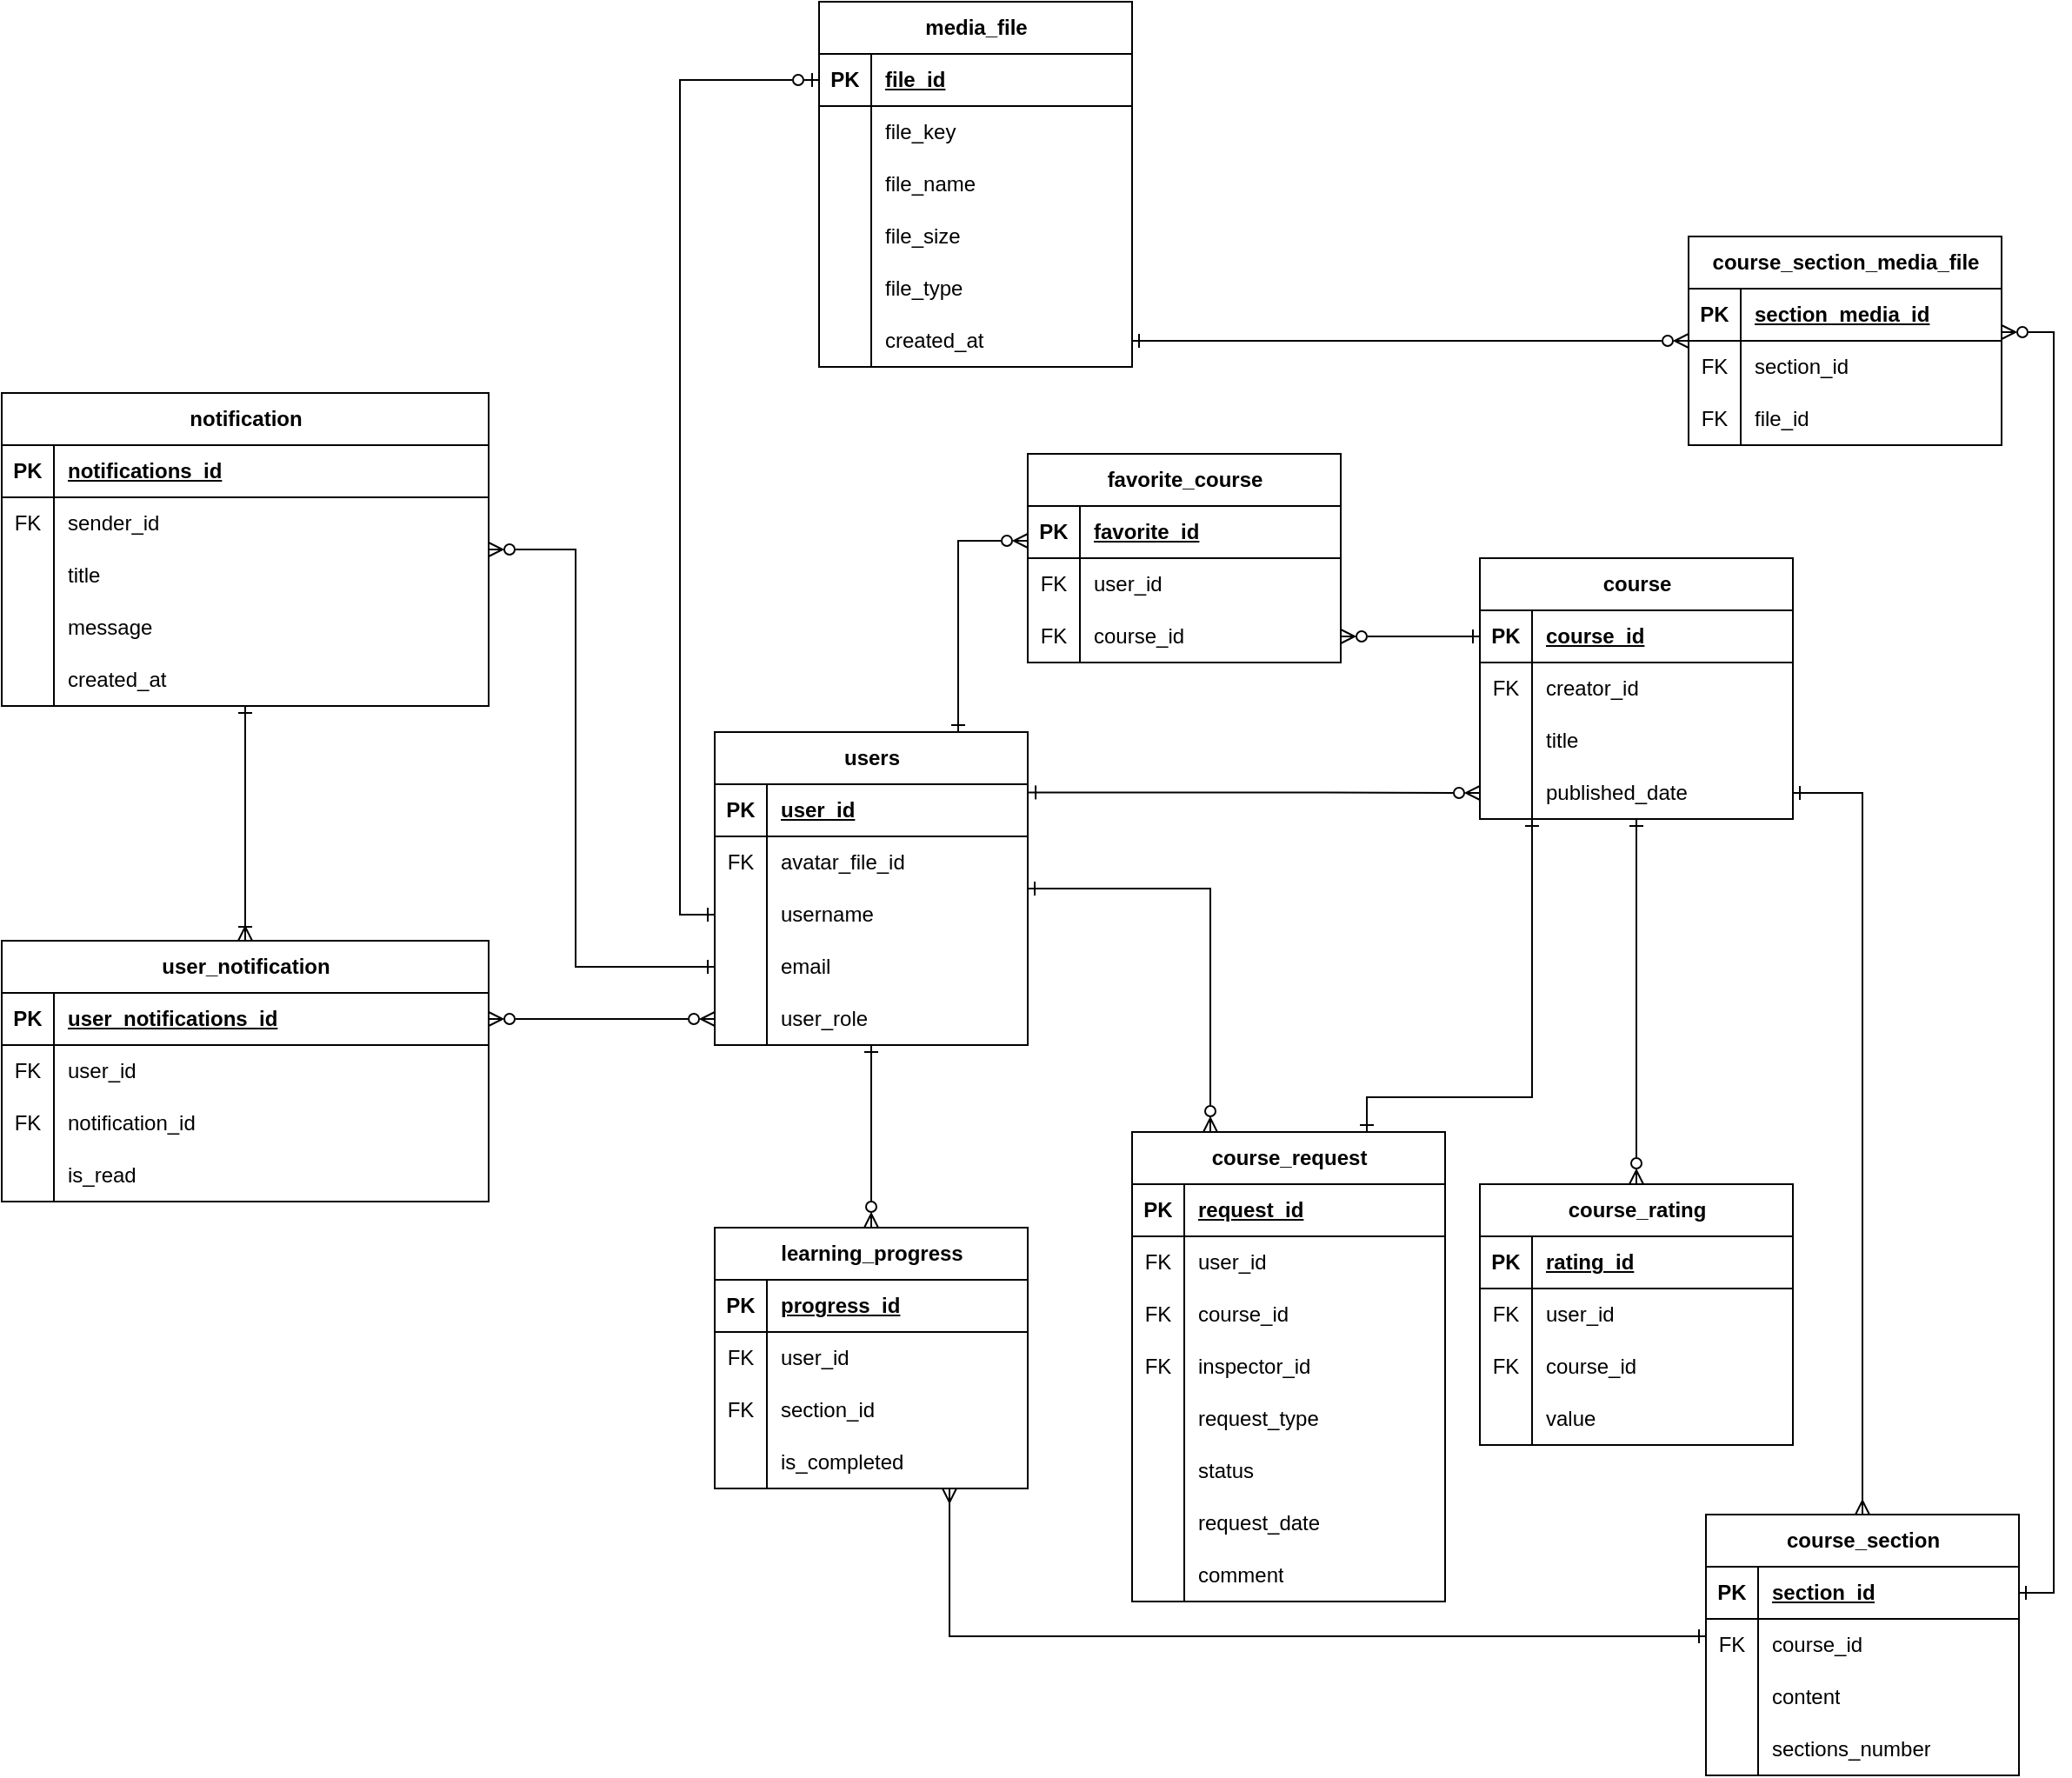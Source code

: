 <mxfile version="24.1.0" type="device">
  <diagram id="C5RBs43oDa-KdzZeNtuy" name="Page-1">
    <mxGraphModel dx="2261" dy="2005" grid="1" gridSize="10" guides="1" tooltips="1" connect="1" arrows="1" fold="1" page="1" pageScale="1" pageWidth="827" pageHeight="1169" math="0" shadow="0">
      <root>
        <mxCell id="WIyWlLk6GJQsqaUBKTNV-0" />
        <mxCell id="WIyWlLk6GJQsqaUBKTNV-1" parent="WIyWlLk6GJQsqaUBKTNV-0" />
        <mxCell id="11IMK_65OThRKFa0jOW0-198" style="edgeStyle=orthogonalEdgeStyle;rounded=0;orthogonalLoop=1;jettySize=auto;html=1;startArrow=ERone;startFill=0;endArrow=ERzeroToMany;endFill=0;" parent="WIyWlLk6GJQsqaUBKTNV-1" source="11IMK_65OThRKFa0jOW0-62" target="11IMK_65OThRKFa0jOW0-146" edge="1">
          <mxGeometry relative="1" as="geometry" />
        </mxCell>
        <mxCell id="11IMK_65OThRKFa0jOW0-200" style="edgeStyle=orthogonalEdgeStyle;rounded=0;orthogonalLoop=1;jettySize=auto;html=1;startArrow=ERone;startFill=0;endArrow=ERzeroToMany;endFill=0;entryX=0.25;entryY=0;entryDx=0;entryDy=0;" parent="WIyWlLk6GJQsqaUBKTNV-1" source="11IMK_65OThRKFa0jOW0-62" target="11IMK_65OThRKFa0jOW0-159" edge="1">
          <mxGeometry relative="1" as="geometry" />
        </mxCell>
        <mxCell id="c6RneFhJAk_ilV0qVDT2-64" style="edgeStyle=orthogonalEdgeStyle;rounded=0;orthogonalLoop=1;jettySize=auto;html=1;startArrow=ERone;startFill=0;endArrow=ERzeroToOne;endFill=0;entryX=0;entryY=0.5;entryDx=0;entryDy=0;" parent="WIyWlLk6GJQsqaUBKTNV-1" source="11IMK_65OThRKFa0jOW0-62" target="c6RneFhJAk_ilV0qVDT2-10" edge="1">
          <mxGeometry relative="1" as="geometry">
            <mxPoint x="70" y="-80" as="targetPoint" />
            <Array as="points">
              <mxPoint x="50" y="405" />
              <mxPoint x="50" y="-75" />
            </Array>
          </mxGeometry>
        </mxCell>
        <mxCell id="3W05A4Zz5KQ-nqfxl_zG-31" style="edgeStyle=orthogonalEdgeStyle;rounded=0;orthogonalLoop=1;jettySize=auto;html=1;startArrow=ERzeroToMany;startFill=0;endArrow=ERzeroToMany;endFill=0;entryX=1;entryY=0.5;entryDx=0;entryDy=0;exitX=0;exitY=0.5;exitDx=0;exitDy=0;" parent="WIyWlLk6GJQsqaUBKTNV-1" source="11IMK_65OThRKFa0jOW0-75" target="3W05A4Zz5KQ-nqfxl_zG-17" edge="1">
          <mxGeometry relative="1" as="geometry">
            <mxPoint x="130" y="570" as="sourcePoint" />
            <mxPoint x="-60" y="620" as="targetPoint" />
            <Array as="points">
              <mxPoint x="-30" y="465" />
              <mxPoint x="-30" y="465" />
            </Array>
          </mxGeometry>
        </mxCell>
        <mxCell id="11IMK_65OThRKFa0jOW0-62" value="users" style="shape=table;startSize=30;container=1;collapsible=1;childLayout=tableLayout;fixedRows=1;rowLines=0;fontStyle=1;align=center;resizeLast=1;html=1;" parent="WIyWlLk6GJQsqaUBKTNV-1" vertex="1">
          <mxGeometry x="70" y="300" width="180" height="180" as="geometry" />
        </mxCell>
        <mxCell id="11IMK_65OThRKFa0jOW0-63" value="" style="shape=tableRow;horizontal=0;startSize=0;swimlaneHead=0;swimlaneBody=0;fillColor=none;collapsible=0;dropTarget=0;points=[[0,0.5],[1,0.5]];portConstraint=eastwest;top=0;left=0;right=0;bottom=1;" parent="11IMK_65OThRKFa0jOW0-62" vertex="1">
          <mxGeometry y="30" width="180" height="30" as="geometry" />
        </mxCell>
        <mxCell id="11IMK_65OThRKFa0jOW0-64" value="PK" style="shape=partialRectangle;connectable=0;fillColor=none;top=0;left=0;bottom=0;right=0;fontStyle=1;overflow=hidden;whiteSpace=wrap;html=1;" parent="11IMK_65OThRKFa0jOW0-63" vertex="1">
          <mxGeometry width="30" height="30" as="geometry">
            <mxRectangle width="30" height="30" as="alternateBounds" />
          </mxGeometry>
        </mxCell>
        <mxCell id="11IMK_65OThRKFa0jOW0-65" value="user_id" style="shape=partialRectangle;connectable=0;fillColor=none;top=0;left=0;bottom=0;right=0;align=left;spacingLeft=6;fontStyle=5;overflow=hidden;whiteSpace=wrap;html=1;" parent="11IMK_65OThRKFa0jOW0-63" vertex="1">
          <mxGeometry x="30" width="150" height="30" as="geometry">
            <mxRectangle width="150" height="30" as="alternateBounds" />
          </mxGeometry>
        </mxCell>
        <mxCell id="c6RneFhJAk_ilV0qVDT2-59" style="shape=tableRow;horizontal=0;startSize=0;swimlaneHead=0;swimlaneBody=0;fillColor=none;collapsible=0;dropTarget=0;points=[[0,0.5],[1,0.5]];portConstraint=eastwest;top=0;left=0;right=0;bottom=0;" parent="11IMK_65OThRKFa0jOW0-62" vertex="1">
          <mxGeometry y="60" width="180" height="30" as="geometry" />
        </mxCell>
        <mxCell id="c6RneFhJAk_ilV0qVDT2-60" value="FK" style="shape=partialRectangle;connectable=0;fillColor=none;top=0;left=0;bottom=0;right=0;editable=1;overflow=hidden;whiteSpace=wrap;html=1;" parent="c6RneFhJAk_ilV0qVDT2-59" vertex="1">
          <mxGeometry width="30" height="30" as="geometry">
            <mxRectangle width="30" height="30" as="alternateBounds" />
          </mxGeometry>
        </mxCell>
        <mxCell id="c6RneFhJAk_ilV0qVDT2-61" value="avatar_file_id" style="shape=partialRectangle;connectable=0;fillColor=none;top=0;left=0;bottom=0;right=0;align=left;spacingLeft=6;overflow=hidden;whiteSpace=wrap;html=1;" parent="c6RneFhJAk_ilV0qVDT2-59" vertex="1">
          <mxGeometry x="30" width="150" height="30" as="geometry">
            <mxRectangle width="150" height="30" as="alternateBounds" />
          </mxGeometry>
        </mxCell>
        <mxCell id="11IMK_65OThRKFa0jOW0-66" value="" style="shape=tableRow;horizontal=0;startSize=0;swimlaneHead=0;swimlaneBody=0;fillColor=none;collapsible=0;dropTarget=0;points=[[0,0.5],[1,0.5]];portConstraint=eastwest;top=0;left=0;right=0;bottom=0;" parent="11IMK_65OThRKFa0jOW0-62" vertex="1">
          <mxGeometry y="90" width="180" height="30" as="geometry" />
        </mxCell>
        <mxCell id="11IMK_65OThRKFa0jOW0-67" value="" style="shape=partialRectangle;connectable=0;fillColor=none;top=0;left=0;bottom=0;right=0;editable=1;overflow=hidden;whiteSpace=wrap;html=1;" parent="11IMK_65OThRKFa0jOW0-66" vertex="1">
          <mxGeometry width="30" height="30" as="geometry">
            <mxRectangle width="30" height="30" as="alternateBounds" />
          </mxGeometry>
        </mxCell>
        <mxCell id="11IMK_65OThRKFa0jOW0-68" value="username" style="shape=partialRectangle;connectable=0;fillColor=none;top=0;left=0;bottom=0;right=0;align=left;spacingLeft=6;overflow=hidden;whiteSpace=wrap;html=1;" parent="11IMK_65OThRKFa0jOW0-66" vertex="1">
          <mxGeometry x="30" width="150" height="30" as="geometry">
            <mxRectangle width="150" height="30" as="alternateBounds" />
          </mxGeometry>
        </mxCell>
        <mxCell id="11IMK_65OThRKFa0jOW0-69" value="" style="shape=tableRow;horizontal=0;startSize=0;swimlaneHead=0;swimlaneBody=0;fillColor=none;collapsible=0;dropTarget=0;points=[[0,0.5],[1,0.5]];portConstraint=eastwest;top=0;left=0;right=0;bottom=0;" parent="11IMK_65OThRKFa0jOW0-62" vertex="1">
          <mxGeometry y="120" width="180" height="30" as="geometry" />
        </mxCell>
        <mxCell id="11IMK_65OThRKFa0jOW0-70" value="" style="shape=partialRectangle;connectable=0;fillColor=none;top=0;left=0;bottom=0;right=0;editable=1;overflow=hidden;whiteSpace=wrap;html=1;" parent="11IMK_65OThRKFa0jOW0-69" vertex="1">
          <mxGeometry width="30" height="30" as="geometry">
            <mxRectangle width="30" height="30" as="alternateBounds" />
          </mxGeometry>
        </mxCell>
        <mxCell id="11IMK_65OThRKFa0jOW0-71" value="email" style="shape=partialRectangle;connectable=0;fillColor=none;top=0;left=0;bottom=0;right=0;align=left;spacingLeft=6;overflow=hidden;whiteSpace=wrap;html=1;" parent="11IMK_65OThRKFa0jOW0-69" vertex="1">
          <mxGeometry x="30" width="150" height="30" as="geometry">
            <mxRectangle width="150" height="30" as="alternateBounds" />
          </mxGeometry>
        </mxCell>
        <mxCell id="11IMK_65OThRKFa0jOW0-75" value="" style="shape=tableRow;horizontal=0;startSize=0;swimlaneHead=0;swimlaneBody=0;fillColor=none;collapsible=0;dropTarget=0;points=[[0,0.5],[1,0.5]];portConstraint=eastwest;top=0;left=0;right=0;bottom=0;" parent="11IMK_65OThRKFa0jOW0-62" vertex="1">
          <mxGeometry y="150" width="180" height="30" as="geometry" />
        </mxCell>
        <mxCell id="11IMK_65OThRKFa0jOW0-76" value="" style="shape=partialRectangle;connectable=0;fillColor=none;top=0;left=0;bottom=0;right=0;editable=1;overflow=hidden;whiteSpace=wrap;html=1;" parent="11IMK_65OThRKFa0jOW0-75" vertex="1">
          <mxGeometry width="30" height="30" as="geometry">
            <mxRectangle width="30" height="30" as="alternateBounds" />
          </mxGeometry>
        </mxCell>
        <mxCell id="11IMK_65OThRKFa0jOW0-77" value="user_role" style="shape=partialRectangle;connectable=0;fillColor=none;top=0;left=0;bottom=0;right=0;align=left;spacingLeft=6;overflow=hidden;whiteSpace=wrap;html=1;" parent="11IMK_65OThRKFa0jOW0-75" vertex="1">
          <mxGeometry x="30" width="150" height="30" as="geometry">
            <mxRectangle width="150" height="30" as="alternateBounds" />
          </mxGeometry>
        </mxCell>
        <mxCell id="11IMK_65OThRKFa0jOW0-195" style="edgeStyle=orthogonalEdgeStyle;rounded=0;orthogonalLoop=1;jettySize=auto;html=1;entryX=0.5;entryY=0;entryDx=0;entryDy=0;startArrow=ERone;startFill=0;endArrow=ERzeroToMany;endFill=0;" parent="WIyWlLk6GJQsqaUBKTNV-1" source="11IMK_65OThRKFa0jOW0-78" target="11IMK_65OThRKFa0jOW0-120" edge="1">
          <mxGeometry relative="1" as="geometry">
            <Array as="points" />
          </mxGeometry>
        </mxCell>
        <mxCell id="11IMK_65OThRKFa0jOW0-196" style="edgeStyle=orthogonalEdgeStyle;rounded=0;orthogonalLoop=1;jettySize=auto;html=1;startArrow=ERone;startFill=0;endArrow=ERzeroToMany;endFill=0;exitX=0;exitY=0.5;exitDx=0;exitDy=0;entryX=1;entryY=0.5;entryDx=0;entryDy=0;" parent="WIyWlLk6GJQsqaUBKTNV-1" source="11IMK_65OThRKFa0jOW0-79" target="11IMK_65OThRKFa0jOW0-143" edge="1">
          <mxGeometry relative="1" as="geometry" />
        </mxCell>
        <mxCell id="11IMK_65OThRKFa0jOW0-78" value="course" style="shape=table;startSize=30;container=1;collapsible=1;childLayout=tableLayout;fixedRows=1;rowLines=0;fontStyle=1;align=center;resizeLast=1;html=1;" parent="WIyWlLk6GJQsqaUBKTNV-1" vertex="1">
          <mxGeometry x="510" y="200" width="180" height="150" as="geometry" />
        </mxCell>
        <mxCell id="11IMK_65OThRKFa0jOW0-79" value="" style="shape=tableRow;horizontal=0;startSize=0;swimlaneHead=0;swimlaneBody=0;fillColor=none;collapsible=0;dropTarget=0;points=[[0,0.5],[1,0.5]];portConstraint=eastwest;top=0;left=0;right=0;bottom=1;" parent="11IMK_65OThRKFa0jOW0-78" vertex="1">
          <mxGeometry y="30" width="180" height="30" as="geometry" />
        </mxCell>
        <mxCell id="11IMK_65OThRKFa0jOW0-80" value="PK" style="shape=partialRectangle;connectable=0;fillColor=none;top=0;left=0;bottom=0;right=0;fontStyle=1;overflow=hidden;whiteSpace=wrap;html=1;" parent="11IMK_65OThRKFa0jOW0-79" vertex="1">
          <mxGeometry width="30" height="30" as="geometry">
            <mxRectangle width="30" height="30" as="alternateBounds" />
          </mxGeometry>
        </mxCell>
        <mxCell id="11IMK_65OThRKFa0jOW0-81" value="course_id" style="shape=partialRectangle;connectable=0;fillColor=none;top=0;left=0;bottom=0;right=0;align=left;spacingLeft=6;fontStyle=5;overflow=hidden;whiteSpace=wrap;html=1;" parent="11IMK_65OThRKFa0jOW0-79" vertex="1">
          <mxGeometry x="30" width="150" height="30" as="geometry">
            <mxRectangle width="150" height="30" as="alternateBounds" />
          </mxGeometry>
        </mxCell>
        <mxCell id="11IMK_65OThRKFa0jOW0-82" value="" style="shape=tableRow;horizontal=0;startSize=0;swimlaneHead=0;swimlaneBody=0;fillColor=none;collapsible=0;dropTarget=0;points=[[0,0.5],[1,0.5]];portConstraint=eastwest;top=0;left=0;right=0;bottom=0;" parent="11IMK_65OThRKFa0jOW0-78" vertex="1">
          <mxGeometry y="60" width="180" height="30" as="geometry" />
        </mxCell>
        <mxCell id="11IMK_65OThRKFa0jOW0-83" value="FK" style="shape=partialRectangle;connectable=0;fillColor=none;top=0;left=0;bottom=0;right=0;editable=1;overflow=hidden;whiteSpace=wrap;html=1;" parent="11IMK_65OThRKFa0jOW0-82" vertex="1">
          <mxGeometry width="30" height="30" as="geometry">
            <mxRectangle width="30" height="30" as="alternateBounds" />
          </mxGeometry>
        </mxCell>
        <mxCell id="11IMK_65OThRKFa0jOW0-84" value="creator_id" style="shape=partialRectangle;connectable=0;fillColor=none;top=0;left=0;bottom=0;right=0;align=left;spacingLeft=6;overflow=hidden;whiteSpace=wrap;html=1;" parent="11IMK_65OThRKFa0jOW0-82" vertex="1">
          <mxGeometry x="30" width="150" height="30" as="geometry">
            <mxRectangle width="150" height="30" as="alternateBounds" />
          </mxGeometry>
        </mxCell>
        <mxCell id="11IMK_65OThRKFa0jOW0-91" value="" style="shape=tableRow;horizontal=0;startSize=0;swimlaneHead=0;swimlaneBody=0;fillColor=none;collapsible=0;dropTarget=0;points=[[0,0.5],[1,0.5]];portConstraint=eastwest;top=0;left=0;right=0;bottom=0;" parent="11IMK_65OThRKFa0jOW0-78" vertex="1">
          <mxGeometry y="90" width="180" height="30" as="geometry" />
        </mxCell>
        <mxCell id="11IMK_65OThRKFa0jOW0-92" value="" style="shape=partialRectangle;connectable=0;fillColor=none;top=0;left=0;bottom=0;right=0;editable=1;overflow=hidden;whiteSpace=wrap;html=1;" parent="11IMK_65OThRKFa0jOW0-91" vertex="1">
          <mxGeometry width="30" height="30" as="geometry">
            <mxRectangle width="30" height="30" as="alternateBounds" />
          </mxGeometry>
        </mxCell>
        <mxCell id="11IMK_65OThRKFa0jOW0-93" value="title" style="shape=partialRectangle;connectable=0;fillColor=none;top=0;left=0;bottom=0;right=0;align=left;spacingLeft=6;overflow=hidden;whiteSpace=wrap;html=1;" parent="11IMK_65OThRKFa0jOW0-91" vertex="1">
          <mxGeometry x="30" width="150" height="30" as="geometry">
            <mxRectangle width="150" height="30" as="alternateBounds" />
          </mxGeometry>
        </mxCell>
        <mxCell id="c6RneFhJAk_ilV0qVDT2-6" value="" style="shape=tableRow;horizontal=0;startSize=0;swimlaneHead=0;swimlaneBody=0;fillColor=none;collapsible=0;dropTarget=0;points=[[0,0.5],[1,0.5]];portConstraint=eastwest;top=0;left=0;right=0;bottom=0;" parent="11IMK_65OThRKFa0jOW0-78" vertex="1">
          <mxGeometry y="120" width="180" height="30" as="geometry" />
        </mxCell>
        <mxCell id="c6RneFhJAk_ilV0qVDT2-7" value="" style="shape=partialRectangle;connectable=0;fillColor=none;top=0;left=0;bottom=0;right=0;editable=1;overflow=hidden;whiteSpace=wrap;html=1;" parent="c6RneFhJAk_ilV0qVDT2-6" vertex="1">
          <mxGeometry width="30" height="30" as="geometry">
            <mxRectangle width="30" height="30" as="alternateBounds" />
          </mxGeometry>
        </mxCell>
        <mxCell id="c6RneFhJAk_ilV0qVDT2-8" value="published_date&amp;nbsp; &amp;nbsp;" style="shape=partialRectangle;connectable=0;fillColor=none;top=0;left=0;bottom=0;right=0;align=left;spacingLeft=6;overflow=hidden;whiteSpace=wrap;html=1;" parent="c6RneFhJAk_ilV0qVDT2-6" vertex="1">
          <mxGeometry x="30" width="150" height="30" as="geometry">
            <mxRectangle width="150" height="30" as="alternateBounds" />
          </mxGeometry>
        </mxCell>
        <mxCell id="11IMK_65OThRKFa0jOW0-94" value="course_section" style="shape=table;startSize=30;container=1;collapsible=1;childLayout=tableLayout;fixedRows=1;rowLines=0;fontStyle=1;align=center;resizeLast=1;html=1;" parent="WIyWlLk6GJQsqaUBKTNV-1" vertex="1">
          <mxGeometry x="640" y="750" width="180" height="150" as="geometry" />
        </mxCell>
        <mxCell id="11IMK_65OThRKFa0jOW0-95" value="" style="shape=tableRow;horizontal=0;startSize=0;swimlaneHead=0;swimlaneBody=0;fillColor=none;collapsible=0;dropTarget=0;points=[[0,0.5],[1,0.5]];portConstraint=eastwest;top=0;left=0;right=0;bottom=1;" parent="11IMK_65OThRKFa0jOW0-94" vertex="1">
          <mxGeometry y="30" width="180" height="30" as="geometry" />
        </mxCell>
        <mxCell id="11IMK_65OThRKFa0jOW0-96" value="PK" style="shape=partialRectangle;connectable=0;fillColor=none;top=0;left=0;bottom=0;right=0;fontStyle=1;overflow=hidden;whiteSpace=wrap;html=1;" parent="11IMK_65OThRKFa0jOW0-95" vertex="1">
          <mxGeometry width="30" height="30" as="geometry">
            <mxRectangle width="30" height="30" as="alternateBounds" />
          </mxGeometry>
        </mxCell>
        <mxCell id="11IMK_65OThRKFa0jOW0-97" value="section_id " style="shape=partialRectangle;connectable=0;fillColor=none;top=0;left=0;bottom=0;right=0;align=left;spacingLeft=6;fontStyle=5;overflow=hidden;whiteSpace=wrap;html=1;" parent="11IMK_65OThRKFa0jOW0-95" vertex="1">
          <mxGeometry x="30" width="150" height="30" as="geometry">
            <mxRectangle width="150" height="30" as="alternateBounds" />
          </mxGeometry>
        </mxCell>
        <mxCell id="11IMK_65OThRKFa0jOW0-98" value="" style="shape=tableRow;horizontal=0;startSize=0;swimlaneHead=0;swimlaneBody=0;fillColor=none;collapsible=0;dropTarget=0;points=[[0,0.5],[1,0.5]];portConstraint=eastwest;top=0;left=0;right=0;bottom=0;" parent="11IMK_65OThRKFa0jOW0-94" vertex="1">
          <mxGeometry y="60" width="180" height="30" as="geometry" />
        </mxCell>
        <mxCell id="11IMK_65OThRKFa0jOW0-99" value="FK" style="shape=partialRectangle;connectable=0;fillColor=none;top=0;left=0;bottom=0;right=0;editable=1;overflow=hidden;whiteSpace=wrap;html=1;" parent="11IMK_65OThRKFa0jOW0-98" vertex="1">
          <mxGeometry width="30" height="30" as="geometry">
            <mxRectangle width="30" height="30" as="alternateBounds" />
          </mxGeometry>
        </mxCell>
        <mxCell id="11IMK_65OThRKFa0jOW0-100" value="course_id" style="shape=partialRectangle;connectable=0;fillColor=none;top=0;left=0;bottom=0;right=0;align=left;spacingLeft=6;overflow=hidden;whiteSpace=wrap;html=1;" parent="11IMK_65OThRKFa0jOW0-98" vertex="1">
          <mxGeometry x="30" width="150" height="30" as="geometry">
            <mxRectangle width="150" height="30" as="alternateBounds" />
          </mxGeometry>
        </mxCell>
        <mxCell id="JiT0FAPMgWgcDBWMJKIR-0" style="shape=tableRow;horizontal=0;startSize=0;swimlaneHead=0;swimlaneBody=0;fillColor=none;collapsible=0;dropTarget=0;points=[[0,0.5],[1,0.5]];portConstraint=eastwest;top=0;left=0;right=0;bottom=0;" parent="11IMK_65OThRKFa0jOW0-94" vertex="1">
          <mxGeometry y="90" width="180" height="30" as="geometry" />
        </mxCell>
        <mxCell id="JiT0FAPMgWgcDBWMJKIR-1" style="shape=partialRectangle;connectable=0;fillColor=none;top=0;left=0;bottom=0;right=0;editable=1;overflow=hidden;whiteSpace=wrap;html=1;" parent="JiT0FAPMgWgcDBWMJKIR-0" vertex="1">
          <mxGeometry width="30" height="30" as="geometry">
            <mxRectangle width="30" height="30" as="alternateBounds" />
          </mxGeometry>
        </mxCell>
        <mxCell id="JiT0FAPMgWgcDBWMJKIR-2" value="content" style="shape=partialRectangle;connectable=0;fillColor=none;top=0;left=0;bottom=0;right=0;align=left;spacingLeft=6;overflow=hidden;whiteSpace=wrap;html=1;" parent="JiT0FAPMgWgcDBWMJKIR-0" vertex="1">
          <mxGeometry x="30" width="150" height="30" as="geometry">
            <mxRectangle width="150" height="30" as="alternateBounds" />
          </mxGeometry>
        </mxCell>
        <mxCell id="c6RneFhJAk_ilV0qVDT2-3" value="" style="shape=tableRow;horizontal=0;startSize=0;swimlaneHead=0;swimlaneBody=0;fillColor=none;collapsible=0;dropTarget=0;points=[[0,0.5],[1,0.5]];portConstraint=eastwest;top=0;left=0;right=0;bottom=0;" parent="11IMK_65OThRKFa0jOW0-94" vertex="1">
          <mxGeometry y="120" width="180" height="30" as="geometry" />
        </mxCell>
        <mxCell id="c6RneFhJAk_ilV0qVDT2-4" value="" style="shape=partialRectangle;connectable=0;fillColor=none;top=0;left=0;bottom=0;right=0;editable=1;overflow=hidden;whiteSpace=wrap;html=1;" parent="c6RneFhJAk_ilV0qVDT2-3" vertex="1">
          <mxGeometry width="30" height="30" as="geometry">
            <mxRectangle width="30" height="30" as="alternateBounds" />
          </mxGeometry>
        </mxCell>
        <mxCell id="c6RneFhJAk_ilV0qVDT2-5" value="sections_number" style="shape=partialRectangle;connectable=0;fillColor=none;top=0;left=0;bottom=0;right=0;align=left;spacingLeft=6;overflow=hidden;whiteSpace=wrap;html=1;" parent="c6RneFhJAk_ilV0qVDT2-3" vertex="1">
          <mxGeometry x="30" width="150" height="30" as="geometry">
            <mxRectangle width="150" height="30" as="alternateBounds" />
          </mxGeometry>
        </mxCell>
        <mxCell id="11IMK_65OThRKFa0jOW0-120" value="course_rating" style="shape=table;startSize=30;container=1;collapsible=1;childLayout=tableLayout;fixedRows=1;rowLines=0;fontStyle=1;align=center;resizeLast=1;html=1;" parent="WIyWlLk6GJQsqaUBKTNV-1" vertex="1">
          <mxGeometry x="510" y="560" width="180" height="150" as="geometry" />
        </mxCell>
        <mxCell id="11IMK_65OThRKFa0jOW0-121" value="" style="shape=tableRow;horizontal=0;startSize=0;swimlaneHead=0;swimlaneBody=0;fillColor=none;collapsible=0;dropTarget=0;points=[[0,0.5],[1,0.5]];portConstraint=eastwest;top=0;left=0;right=0;bottom=1;" parent="11IMK_65OThRKFa0jOW0-120" vertex="1">
          <mxGeometry y="30" width="180" height="30" as="geometry" />
        </mxCell>
        <mxCell id="11IMK_65OThRKFa0jOW0-122" value="PK" style="shape=partialRectangle;connectable=0;fillColor=none;top=0;left=0;bottom=0;right=0;fontStyle=1;overflow=hidden;whiteSpace=wrap;html=1;" parent="11IMK_65OThRKFa0jOW0-121" vertex="1">
          <mxGeometry width="30" height="30" as="geometry">
            <mxRectangle width="30" height="30" as="alternateBounds" />
          </mxGeometry>
        </mxCell>
        <mxCell id="11IMK_65OThRKFa0jOW0-123" value="rating_id" style="shape=partialRectangle;connectable=0;fillColor=none;top=0;left=0;bottom=0;right=0;align=left;spacingLeft=6;fontStyle=5;overflow=hidden;whiteSpace=wrap;html=1;" parent="11IMK_65OThRKFa0jOW0-121" vertex="1">
          <mxGeometry x="30" width="150" height="30" as="geometry">
            <mxRectangle width="150" height="30" as="alternateBounds" />
          </mxGeometry>
        </mxCell>
        <mxCell id="11IMK_65OThRKFa0jOW0-124" value="" style="shape=tableRow;horizontal=0;startSize=0;swimlaneHead=0;swimlaneBody=0;fillColor=none;collapsible=0;dropTarget=0;points=[[0,0.5],[1,0.5]];portConstraint=eastwest;top=0;left=0;right=0;bottom=0;" parent="11IMK_65OThRKFa0jOW0-120" vertex="1">
          <mxGeometry y="60" width="180" height="30" as="geometry" />
        </mxCell>
        <mxCell id="11IMK_65OThRKFa0jOW0-125" value="FK" style="shape=partialRectangle;connectable=0;fillColor=none;top=0;left=0;bottom=0;right=0;editable=1;overflow=hidden;whiteSpace=wrap;html=1;" parent="11IMK_65OThRKFa0jOW0-124" vertex="1">
          <mxGeometry width="30" height="30" as="geometry">
            <mxRectangle width="30" height="30" as="alternateBounds" />
          </mxGeometry>
        </mxCell>
        <mxCell id="11IMK_65OThRKFa0jOW0-126" value="user_id" style="shape=partialRectangle;connectable=0;fillColor=none;top=0;left=0;bottom=0;right=0;align=left;spacingLeft=6;overflow=hidden;whiteSpace=wrap;html=1;" parent="11IMK_65OThRKFa0jOW0-124" vertex="1">
          <mxGeometry x="30" width="150" height="30" as="geometry">
            <mxRectangle width="150" height="30" as="alternateBounds" />
          </mxGeometry>
        </mxCell>
        <mxCell id="11IMK_65OThRKFa0jOW0-127" value="" style="shape=tableRow;horizontal=0;startSize=0;swimlaneHead=0;swimlaneBody=0;fillColor=none;collapsible=0;dropTarget=0;points=[[0,0.5],[1,0.5]];portConstraint=eastwest;top=0;left=0;right=0;bottom=0;" parent="11IMK_65OThRKFa0jOW0-120" vertex="1">
          <mxGeometry y="90" width="180" height="30" as="geometry" />
        </mxCell>
        <mxCell id="11IMK_65OThRKFa0jOW0-128" value="FK" style="shape=partialRectangle;connectable=0;fillColor=none;top=0;left=0;bottom=0;right=0;editable=1;overflow=hidden;whiteSpace=wrap;html=1;" parent="11IMK_65OThRKFa0jOW0-127" vertex="1">
          <mxGeometry width="30" height="30" as="geometry">
            <mxRectangle width="30" height="30" as="alternateBounds" />
          </mxGeometry>
        </mxCell>
        <mxCell id="11IMK_65OThRKFa0jOW0-129" value="course_id" style="shape=partialRectangle;connectable=0;fillColor=none;top=0;left=0;bottom=0;right=0;align=left;spacingLeft=6;overflow=hidden;whiteSpace=wrap;html=1;" parent="11IMK_65OThRKFa0jOW0-127" vertex="1">
          <mxGeometry x="30" width="150" height="30" as="geometry">
            <mxRectangle width="150" height="30" as="alternateBounds" />
          </mxGeometry>
        </mxCell>
        <mxCell id="11IMK_65OThRKFa0jOW0-130" value="" style="shape=tableRow;horizontal=0;startSize=0;swimlaneHead=0;swimlaneBody=0;fillColor=none;collapsible=0;dropTarget=0;points=[[0,0.5],[1,0.5]];portConstraint=eastwest;top=0;left=0;right=0;bottom=0;" parent="11IMK_65OThRKFa0jOW0-120" vertex="1">
          <mxGeometry y="120" width="180" height="30" as="geometry" />
        </mxCell>
        <mxCell id="11IMK_65OThRKFa0jOW0-131" value="" style="shape=partialRectangle;connectable=0;fillColor=none;top=0;left=0;bottom=0;right=0;editable=1;overflow=hidden;whiteSpace=wrap;html=1;" parent="11IMK_65OThRKFa0jOW0-130" vertex="1">
          <mxGeometry width="30" height="30" as="geometry">
            <mxRectangle width="30" height="30" as="alternateBounds" />
          </mxGeometry>
        </mxCell>
        <mxCell id="11IMK_65OThRKFa0jOW0-132" value="value" style="shape=partialRectangle;connectable=0;fillColor=none;top=0;left=0;bottom=0;right=0;align=left;spacingLeft=6;overflow=hidden;whiteSpace=wrap;html=1;" parent="11IMK_65OThRKFa0jOW0-130" vertex="1">
          <mxGeometry x="30" width="150" height="30" as="geometry">
            <mxRectangle width="150" height="30" as="alternateBounds" />
          </mxGeometry>
        </mxCell>
        <mxCell id="11IMK_65OThRKFa0jOW0-136" value="favorite_course" style="shape=table;startSize=30;container=1;collapsible=1;childLayout=tableLayout;fixedRows=1;rowLines=0;fontStyle=1;align=center;resizeLast=1;html=1;" parent="WIyWlLk6GJQsqaUBKTNV-1" vertex="1">
          <mxGeometry x="250" y="140" width="180" height="120" as="geometry" />
        </mxCell>
        <mxCell id="11IMK_65OThRKFa0jOW0-137" value="" style="shape=tableRow;horizontal=0;startSize=0;swimlaneHead=0;swimlaneBody=0;fillColor=none;collapsible=0;dropTarget=0;points=[[0,0.5],[1,0.5]];portConstraint=eastwest;top=0;left=0;right=0;bottom=1;" parent="11IMK_65OThRKFa0jOW0-136" vertex="1">
          <mxGeometry y="30" width="180" height="30" as="geometry" />
        </mxCell>
        <mxCell id="11IMK_65OThRKFa0jOW0-138" value="PK" style="shape=partialRectangle;connectable=0;fillColor=none;top=0;left=0;bottom=0;right=0;fontStyle=1;overflow=hidden;whiteSpace=wrap;html=1;" parent="11IMK_65OThRKFa0jOW0-137" vertex="1">
          <mxGeometry width="30" height="30" as="geometry">
            <mxRectangle width="30" height="30" as="alternateBounds" />
          </mxGeometry>
        </mxCell>
        <mxCell id="11IMK_65OThRKFa0jOW0-139" value="&lt;div style=&quot;&quot;&gt;favorite_id&lt;br&gt;&lt;/div&gt;" style="shape=partialRectangle;connectable=0;fillColor=none;top=0;left=0;bottom=0;right=0;align=left;spacingLeft=6;fontStyle=5;overflow=hidden;whiteSpace=wrap;html=1;" parent="11IMK_65OThRKFa0jOW0-137" vertex="1">
          <mxGeometry x="30" width="150" height="30" as="geometry">
            <mxRectangle width="150" height="30" as="alternateBounds" />
          </mxGeometry>
        </mxCell>
        <mxCell id="11IMK_65OThRKFa0jOW0-140" value="" style="shape=tableRow;horizontal=0;startSize=0;swimlaneHead=0;swimlaneBody=0;fillColor=none;collapsible=0;dropTarget=0;points=[[0,0.5],[1,0.5]];portConstraint=eastwest;top=0;left=0;right=0;bottom=0;" parent="11IMK_65OThRKFa0jOW0-136" vertex="1">
          <mxGeometry y="60" width="180" height="30" as="geometry" />
        </mxCell>
        <mxCell id="11IMK_65OThRKFa0jOW0-141" value="FK" style="shape=partialRectangle;connectable=0;fillColor=none;top=0;left=0;bottom=0;right=0;editable=1;overflow=hidden;whiteSpace=wrap;html=1;" parent="11IMK_65OThRKFa0jOW0-140" vertex="1">
          <mxGeometry width="30" height="30" as="geometry">
            <mxRectangle width="30" height="30" as="alternateBounds" />
          </mxGeometry>
        </mxCell>
        <mxCell id="11IMK_65OThRKFa0jOW0-142" value="user_id" style="shape=partialRectangle;connectable=0;fillColor=none;top=0;left=0;bottom=0;right=0;align=left;spacingLeft=6;overflow=hidden;whiteSpace=wrap;html=1;" parent="11IMK_65OThRKFa0jOW0-140" vertex="1">
          <mxGeometry x="30" width="150" height="30" as="geometry">
            <mxRectangle width="150" height="30" as="alternateBounds" />
          </mxGeometry>
        </mxCell>
        <mxCell id="11IMK_65OThRKFa0jOW0-143" value="" style="shape=tableRow;horizontal=0;startSize=0;swimlaneHead=0;swimlaneBody=0;fillColor=none;collapsible=0;dropTarget=0;points=[[0,0.5],[1,0.5]];portConstraint=eastwest;top=0;left=0;right=0;bottom=0;" parent="11IMK_65OThRKFa0jOW0-136" vertex="1">
          <mxGeometry y="90" width="180" height="30" as="geometry" />
        </mxCell>
        <mxCell id="11IMK_65OThRKFa0jOW0-144" value="FK" style="shape=partialRectangle;connectable=0;fillColor=none;top=0;left=0;bottom=0;right=0;editable=1;overflow=hidden;whiteSpace=wrap;html=1;" parent="11IMK_65OThRKFa0jOW0-143" vertex="1">
          <mxGeometry width="30" height="30" as="geometry">
            <mxRectangle width="30" height="30" as="alternateBounds" />
          </mxGeometry>
        </mxCell>
        <mxCell id="11IMK_65OThRKFa0jOW0-145" value="course_id" style="shape=partialRectangle;connectable=0;fillColor=none;top=0;left=0;bottom=0;right=0;align=left;spacingLeft=6;overflow=hidden;whiteSpace=wrap;html=1;" parent="11IMK_65OThRKFa0jOW0-143" vertex="1">
          <mxGeometry x="30" width="150" height="30" as="geometry">
            <mxRectangle width="150" height="30" as="alternateBounds" />
          </mxGeometry>
        </mxCell>
        <mxCell id="11IMK_65OThRKFa0jOW0-146" value="learning_progress" style="shape=table;startSize=30;container=1;collapsible=1;childLayout=tableLayout;fixedRows=1;rowLines=0;fontStyle=1;align=center;resizeLast=1;html=1;" parent="WIyWlLk6GJQsqaUBKTNV-1" vertex="1">
          <mxGeometry x="70" y="585" width="180" height="150" as="geometry" />
        </mxCell>
        <mxCell id="11IMK_65OThRKFa0jOW0-147" value="" style="shape=tableRow;horizontal=0;startSize=0;swimlaneHead=0;swimlaneBody=0;fillColor=none;collapsible=0;dropTarget=0;points=[[0,0.5],[1,0.5]];portConstraint=eastwest;top=0;left=0;right=0;bottom=1;" parent="11IMK_65OThRKFa0jOW0-146" vertex="1">
          <mxGeometry y="30" width="180" height="30" as="geometry" />
        </mxCell>
        <mxCell id="11IMK_65OThRKFa0jOW0-148" value="PK" style="shape=partialRectangle;connectable=0;fillColor=none;top=0;left=0;bottom=0;right=0;fontStyle=1;overflow=hidden;whiteSpace=wrap;html=1;" parent="11IMK_65OThRKFa0jOW0-147" vertex="1">
          <mxGeometry width="30" height="30" as="geometry">
            <mxRectangle width="30" height="30" as="alternateBounds" />
          </mxGeometry>
        </mxCell>
        <mxCell id="11IMK_65OThRKFa0jOW0-149" value="progress_id" style="shape=partialRectangle;connectable=0;fillColor=none;top=0;left=0;bottom=0;right=0;align=left;spacingLeft=6;fontStyle=5;overflow=hidden;whiteSpace=wrap;html=1;" parent="11IMK_65OThRKFa0jOW0-147" vertex="1">
          <mxGeometry x="30" width="150" height="30" as="geometry">
            <mxRectangle width="150" height="30" as="alternateBounds" />
          </mxGeometry>
        </mxCell>
        <mxCell id="11IMK_65OThRKFa0jOW0-150" value="" style="shape=tableRow;horizontal=0;startSize=0;swimlaneHead=0;swimlaneBody=0;fillColor=none;collapsible=0;dropTarget=0;points=[[0,0.5],[1,0.5]];portConstraint=eastwest;top=0;left=0;right=0;bottom=0;" parent="11IMK_65OThRKFa0jOW0-146" vertex="1">
          <mxGeometry y="60" width="180" height="30" as="geometry" />
        </mxCell>
        <mxCell id="11IMK_65OThRKFa0jOW0-151" value="FK" style="shape=partialRectangle;connectable=0;fillColor=none;top=0;left=0;bottom=0;right=0;editable=1;overflow=hidden;whiteSpace=wrap;html=1;" parent="11IMK_65OThRKFa0jOW0-150" vertex="1">
          <mxGeometry width="30" height="30" as="geometry">
            <mxRectangle width="30" height="30" as="alternateBounds" />
          </mxGeometry>
        </mxCell>
        <mxCell id="11IMK_65OThRKFa0jOW0-152" value="user_id" style="shape=partialRectangle;connectable=0;fillColor=none;top=0;left=0;bottom=0;right=0;align=left;spacingLeft=6;overflow=hidden;whiteSpace=wrap;html=1;" parent="11IMK_65OThRKFa0jOW0-150" vertex="1">
          <mxGeometry x="30" width="150" height="30" as="geometry">
            <mxRectangle width="150" height="30" as="alternateBounds" />
          </mxGeometry>
        </mxCell>
        <mxCell id="11IMK_65OThRKFa0jOW0-153" value="" style="shape=tableRow;horizontal=0;startSize=0;swimlaneHead=0;swimlaneBody=0;fillColor=none;collapsible=0;dropTarget=0;points=[[0,0.5],[1,0.5]];portConstraint=eastwest;top=0;left=0;right=0;bottom=0;" parent="11IMK_65OThRKFa0jOW0-146" vertex="1">
          <mxGeometry y="90" width="180" height="30" as="geometry" />
        </mxCell>
        <mxCell id="11IMK_65OThRKFa0jOW0-154" value="FK" style="shape=partialRectangle;connectable=0;fillColor=none;top=0;left=0;bottom=0;right=0;editable=1;overflow=hidden;whiteSpace=wrap;html=1;" parent="11IMK_65OThRKFa0jOW0-153" vertex="1">
          <mxGeometry width="30" height="30" as="geometry">
            <mxRectangle width="30" height="30" as="alternateBounds" />
          </mxGeometry>
        </mxCell>
        <mxCell id="11IMK_65OThRKFa0jOW0-155" value="section_id" style="shape=partialRectangle;connectable=0;fillColor=none;top=0;left=0;bottom=0;right=0;align=left;spacingLeft=6;overflow=hidden;whiteSpace=wrap;html=1;" parent="11IMK_65OThRKFa0jOW0-153" vertex="1">
          <mxGeometry x="30" width="150" height="30" as="geometry">
            <mxRectangle width="150" height="30" as="alternateBounds" />
          </mxGeometry>
        </mxCell>
        <mxCell id="11IMK_65OThRKFa0jOW0-156" value="" style="shape=tableRow;horizontal=0;startSize=0;swimlaneHead=0;swimlaneBody=0;fillColor=none;collapsible=0;dropTarget=0;points=[[0,0.5],[1,0.5]];portConstraint=eastwest;top=0;left=0;right=0;bottom=0;" parent="11IMK_65OThRKFa0jOW0-146" vertex="1">
          <mxGeometry y="120" width="180" height="30" as="geometry" />
        </mxCell>
        <mxCell id="11IMK_65OThRKFa0jOW0-157" value="" style="shape=partialRectangle;connectable=0;fillColor=none;top=0;left=0;bottom=0;right=0;editable=1;overflow=hidden;whiteSpace=wrap;html=1;" parent="11IMK_65OThRKFa0jOW0-156" vertex="1">
          <mxGeometry width="30" height="30" as="geometry">
            <mxRectangle width="30" height="30" as="alternateBounds" />
          </mxGeometry>
        </mxCell>
        <mxCell id="11IMK_65OThRKFa0jOW0-158" value="is_completed" style="shape=partialRectangle;connectable=0;fillColor=none;top=0;left=0;bottom=0;right=0;align=left;spacingLeft=6;overflow=hidden;whiteSpace=wrap;html=1;" parent="11IMK_65OThRKFa0jOW0-156" vertex="1">
          <mxGeometry x="30" width="150" height="30" as="geometry">
            <mxRectangle width="150" height="30" as="alternateBounds" />
          </mxGeometry>
        </mxCell>
        <mxCell id="11IMK_65OThRKFa0jOW0-204" style="edgeStyle=orthogonalEdgeStyle;rounded=0;orthogonalLoop=1;jettySize=auto;html=1;startArrow=ERone;startFill=0;endArrow=ERone;endFill=0;exitX=0.75;exitY=0;exitDx=0;exitDy=0;" parent="WIyWlLk6GJQsqaUBKTNV-1" source="11IMK_65OThRKFa0jOW0-159" target="11IMK_65OThRKFa0jOW0-78" edge="1">
          <mxGeometry relative="1" as="geometry">
            <Array as="points">
              <mxPoint x="445" y="510" />
              <mxPoint x="540" y="510" />
            </Array>
          </mxGeometry>
        </mxCell>
        <mxCell id="11IMK_65OThRKFa0jOW0-159" value="course_request" style="shape=table;startSize=30;container=1;collapsible=1;childLayout=tableLayout;fixedRows=1;rowLines=0;fontStyle=1;align=center;resizeLast=1;html=1;" parent="WIyWlLk6GJQsqaUBKTNV-1" vertex="1">
          <mxGeometry x="310" y="530" width="180" height="270" as="geometry" />
        </mxCell>
        <mxCell id="11IMK_65OThRKFa0jOW0-160" value="" style="shape=tableRow;horizontal=0;startSize=0;swimlaneHead=0;swimlaneBody=0;fillColor=none;collapsible=0;dropTarget=0;points=[[0,0.5],[1,0.5]];portConstraint=eastwest;top=0;left=0;right=0;bottom=1;" parent="11IMK_65OThRKFa0jOW0-159" vertex="1">
          <mxGeometry y="30" width="180" height="30" as="geometry" />
        </mxCell>
        <mxCell id="11IMK_65OThRKFa0jOW0-161" value="PK" style="shape=partialRectangle;connectable=0;fillColor=none;top=0;left=0;bottom=0;right=0;fontStyle=1;overflow=hidden;whiteSpace=wrap;html=1;" parent="11IMK_65OThRKFa0jOW0-160" vertex="1">
          <mxGeometry width="30" height="30" as="geometry">
            <mxRectangle width="30" height="30" as="alternateBounds" />
          </mxGeometry>
        </mxCell>
        <mxCell id="11IMK_65OThRKFa0jOW0-162" value="request_id" style="shape=partialRectangle;connectable=0;fillColor=none;top=0;left=0;bottom=0;right=0;align=left;spacingLeft=6;fontStyle=5;overflow=hidden;whiteSpace=wrap;html=1;" parent="11IMK_65OThRKFa0jOW0-160" vertex="1">
          <mxGeometry x="30" width="150" height="30" as="geometry">
            <mxRectangle width="150" height="30" as="alternateBounds" />
          </mxGeometry>
        </mxCell>
        <mxCell id="11IMK_65OThRKFa0jOW0-163" value="" style="shape=tableRow;horizontal=0;startSize=0;swimlaneHead=0;swimlaneBody=0;fillColor=none;collapsible=0;dropTarget=0;points=[[0,0.5],[1,0.5]];portConstraint=eastwest;top=0;left=0;right=0;bottom=0;" parent="11IMK_65OThRKFa0jOW0-159" vertex="1">
          <mxGeometry y="60" width="180" height="30" as="geometry" />
        </mxCell>
        <mxCell id="11IMK_65OThRKFa0jOW0-164" value="FK" style="shape=partialRectangle;connectable=0;fillColor=none;top=0;left=0;bottom=0;right=0;editable=1;overflow=hidden;whiteSpace=wrap;html=1;" parent="11IMK_65OThRKFa0jOW0-163" vertex="1">
          <mxGeometry width="30" height="30" as="geometry">
            <mxRectangle width="30" height="30" as="alternateBounds" />
          </mxGeometry>
        </mxCell>
        <mxCell id="11IMK_65OThRKFa0jOW0-165" value="user_id" style="shape=partialRectangle;connectable=0;fillColor=none;top=0;left=0;bottom=0;right=0;align=left;spacingLeft=6;overflow=hidden;whiteSpace=wrap;html=1;" parent="11IMK_65OThRKFa0jOW0-163" vertex="1">
          <mxGeometry x="30" width="150" height="30" as="geometry">
            <mxRectangle width="150" height="30" as="alternateBounds" />
          </mxGeometry>
        </mxCell>
        <mxCell id="11IMK_65OThRKFa0jOW0-166" value="" style="shape=tableRow;horizontal=0;startSize=0;swimlaneHead=0;swimlaneBody=0;fillColor=none;collapsible=0;dropTarget=0;points=[[0,0.5],[1,0.5]];portConstraint=eastwest;top=0;left=0;right=0;bottom=0;" parent="11IMK_65OThRKFa0jOW0-159" vertex="1">
          <mxGeometry y="90" width="180" height="30" as="geometry" />
        </mxCell>
        <mxCell id="11IMK_65OThRKFa0jOW0-167" value="FK" style="shape=partialRectangle;connectable=0;fillColor=none;top=0;left=0;bottom=0;right=0;editable=1;overflow=hidden;whiteSpace=wrap;html=1;" parent="11IMK_65OThRKFa0jOW0-166" vertex="1">
          <mxGeometry width="30" height="30" as="geometry">
            <mxRectangle width="30" height="30" as="alternateBounds" />
          </mxGeometry>
        </mxCell>
        <mxCell id="11IMK_65OThRKFa0jOW0-168" value="course_id" style="shape=partialRectangle;connectable=0;fillColor=none;top=0;left=0;bottom=0;right=0;align=left;spacingLeft=6;overflow=hidden;whiteSpace=wrap;html=1;" parent="11IMK_65OThRKFa0jOW0-166" vertex="1">
          <mxGeometry x="30" width="150" height="30" as="geometry">
            <mxRectangle width="150" height="30" as="alternateBounds" />
          </mxGeometry>
        </mxCell>
        <mxCell id="6nmX38nFb0MyJPzGt22i-3" style="shape=tableRow;horizontal=0;startSize=0;swimlaneHead=0;swimlaneBody=0;fillColor=none;collapsible=0;dropTarget=0;points=[[0,0.5],[1,0.5]];portConstraint=eastwest;top=0;left=0;right=0;bottom=0;" parent="11IMK_65OThRKFa0jOW0-159" vertex="1">
          <mxGeometry y="120" width="180" height="30" as="geometry" />
        </mxCell>
        <mxCell id="6nmX38nFb0MyJPzGt22i-4" value="FK" style="shape=partialRectangle;connectable=0;fillColor=none;top=0;left=0;bottom=0;right=0;editable=1;overflow=hidden;whiteSpace=wrap;html=1;" parent="6nmX38nFb0MyJPzGt22i-3" vertex="1">
          <mxGeometry width="30" height="30" as="geometry">
            <mxRectangle width="30" height="30" as="alternateBounds" />
          </mxGeometry>
        </mxCell>
        <mxCell id="6nmX38nFb0MyJPzGt22i-5" value="inspector_id" style="shape=partialRectangle;connectable=0;fillColor=none;top=0;left=0;bottom=0;right=0;align=left;spacingLeft=6;overflow=hidden;whiteSpace=wrap;html=1;" parent="6nmX38nFb0MyJPzGt22i-3" vertex="1">
          <mxGeometry x="30" width="150" height="30" as="geometry">
            <mxRectangle width="150" height="30" as="alternateBounds" />
          </mxGeometry>
        </mxCell>
        <mxCell id="11IMK_65OThRKFa0jOW0-169" value="" style="shape=tableRow;horizontal=0;startSize=0;swimlaneHead=0;swimlaneBody=0;fillColor=none;collapsible=0;dropTarget=0;points=[[0,0.5],[1,0.5]];portConstraint=eastwest;top=0;left=0;right=0;bottom=0;" parent="11IMK_65OThRKFa0jOW0-159" vertex="1">
          <mxGeometry y="150" width="180" height="30" as="geometry" />
        </mxCell>
        <mxCell id="11IMK_65OThRKFa0jOW0-170" value="" style="shape=partialRectangle;connectable=0;fillColor=none;top=0;left=0;bottom=0;right=0;editable=1;overflow=hidden;whiteSpace=wrap;html=1;" parent="11IMK_65OThRKFa0jOW0-169" vertex="1">
          <mxGeometry width="30" height="30" as="geometry">
            <mxRectangle width="30" height="30" as="alternateBounds" />
          </mxGeometry>
        </mxCell>
        <mxCell id="11IMK_65OThRKFa0jOW0-171" value="request_type" style="shape=partialRectangle;connectable=0;fillColor=none;top=0;left=0;bottom=0;right=0;align=left;spacingLeft=6;overflow=hidden;whiteSpace=wrap;html=1;" parent="11IMK_65OThRKFa0jOW0-169" vertex="1">
          <mxGeometry x="30" width="150" height="30" as="geometry">
            <mxRectangle width="150" height="30" as="alternateBounds" />
          </mxGeometry>
        </mxCell>
        <mxCell id="11IMK_65OThRKFa0jOW0-172" value="" style="shape=tableRow;horizontal=0;startSize=0;swimlaneHead=0;swimlaneBody=0;fillColor=none;collapsible=0;dropTarget=0;points=[[0,0.5],[1,0.5]];portConstraint=eastwest;top=0;left=0;right=0;bottom=0;" parent="11IMK_65OThRKFa0jOW0-159" vertex="1">
          <mxGeometry y="180" width="180" height="30" as="geometry" />
        </mxCell>
        <mxCell id="11IMK_65OThRKFa0jOW0-173" value="" style="shape=partialRectangle;connectable=0;fillColor=none;top=0;left=0;bottom=0;right=0;editable=1;overflow=hidden;whiteSpace=wrap;html=1;" parent="11IMK_65OThRKFa0jOW0-172" vertex="1">
          <mxGeometry width="30" height="30" as="geometry">
            <mxRectangle width="30" height="30" as="alternateBounds" />
          </mxGeometry>
        </mxCell>
        <mxCell id="11IMK_65OThRKFa0jOW0-174" value="status" style="shape=partialRectangle;connectable=0;fillColor=none;top=0;left=0;bottom=0;right=0;align=left;spacingLeft=6;overflow=hidden;whiteSpace=wrap;html=1;" parent="11IMK_65OThRKFa0jOW0-172" vertex="1">
          <mxGeometry x="30" width="150" height="30" as="geometry">
            <mxRectangle width="150" height="30" as="alternateBounds" />
          </mxGeometry>
        </mxCell>
        <mxCell id="c6RneFhJAk_ilV0qVDT2-0" value="" style="shape=tableRow;horizontal=0;startSize=0;swimlaneHead=0;swimlaneBody=0;fillColor=none;collapsible=0;dropTarget=0;points=[[0,0.5],[1,0.5]];portConstraint=eastwest;top=0;left=0;right=0;bottom=0;" parent="11IMK_65OThRKFa0jOW0-159" vertex="1">
          <mxGeometry y="210" width="180" height="30" as="geometry" />
        </mxCell>
        <mxCell id="c6RneFhJAk_ilV0qVDT2-1" value="" style="shape=partialRectangle;connectable=0;fillColor=none;top=0;left=0;bottom=0;right=0;editable=1;overflow=hidden;whiteSpace=wrap;html=1;" parent="c6RneFhJAk_ilV0qVDT2-0" vertex="1">
          <mxGeometry width="30" height="30" as="geometry">
            <mxRectangle width="30" height="30" as="alternateBounds" />
          </mxGeometry>
        </mxCell>
        <mxCell id="c6RneFhJAk_ilV0qVDT2-2" value="request_date" style="shape=partialRectangle;connectable=0;fillColor=none;top=0;left=0;bottom=0;right=0;align=left;spacingLeft=6;overflow=hidden;whiteSpace=wrap;html=1;" parent="c6RneFhJAk_ilV0qVDT2-0" vertex="1">
          <mxGeometry x="30" width="150" height="30" as="geometry">
            <mxRectangle width="150" height="30" as="alternateBounds" />
          </mxGeometry>
        </mxCell>
        <mxCell id="Lyx2x4Q0EaT2vdvOFGq9-3" style="shape=tableRow;horizontal=0;startSize=0;swimlaneHead=0;swimlaneBody=0;fillColor=none;collapsible=0;dropTarget=0;points=[[0,0.5],[1,0.5]];portConstraint=eastwest;top=0;left=0;right=0;bottom=0;" parent="11IMK_65OThRKFa0jOW0-159" vertex="1">
          <mxGeometry y="240" width="180" height="30" as="geometry" />
        </mxCell>
        <mxCell id="Lyx2x4Q0EaT2vdvOFGq9-4" style="shape=partialRectangle;connectable=0;fillColor=none;top=0;left=0;bottom=0;right=0;editable=1;overflow=hidden;whiteSpace=wrap;html=1;" parent="Lyx2x4Q0EaT2vdvOFGq9-3" vertex="1">
          <mxGeometry width="30" height="30" as="geometry">
            <mxRectangle width="30" height="30" as="alternateBounds" />
          </mxGeometry>
        </mxCell>
        <mxCell id="Lyx2x4Q0EaT2vdvOFGq9-5" value="comment" style="shape=partialRectangle;connectable=0;fillColor=none;top=0;left=0;bottom=0;right=0;align=left;spacingLeft=6;overflow=hidden;whiteSpace=wrap;html=1;" parent="Lyx2x4Q0EaT2vdvOFGq9-3" vertex="1">
          <mxGeometry x="30" width="150" height="30" as="geometry">
            <mxRectangle width="150" height="30" as="alternateBounds" />
          </mxGeometry>
        </mxCell>
        <mxCell id="11IMK_65OThRKFa0jOW0-192" style="rounded=0;orthogonalLoop=1;jettySize=auto;html=1;strokeColor=default;startArrow=ERone;startFill=0;endArrow=ERzeroToMany;endFill=0;entryX=0;entryY=0.5;entryDx=0;entryDy=0;edgeStyle=orthogonalEdgeStyle;exitX=1.003;exitY=0.157;exitDx=0;exitDy=0;exitPerimeter=0;" parent="WIyWlLk6GJQsqaUBKTNV-1" source="11IMK_65OThRKFa0jOW0-63" target="c6RneFhJAk_ilV0qVDT2-6" edge="1">
          <mxGeometry relative="1" as="geometry">
            <mxPoint x="310" y="360" as="sourcePoint" />
          </mxGeometry>
        </mxCell>
        <mxCell id="11IMK_65OThRKFa0jOW0-193" style="edgeStyle=orthogonalEdgeStyle;rounded=0;orthogonalLoop=1;jettySize=auto;html=1;startArrow=ERone;startFill=0;endArrow=ERmany;endFill=0;" parent="WIyWlLk6GJQsqaUBKTNV-1" target="11IMK_65OThRKFa0jOW0-94" edge="1">
          <mxGeometry relative="1" as="geometry">
            <mxPoint x="690" y="335" as="sourcePoint" />
            <Array as="points">
              <mxPoint x="730" y="335" />
            </Array>
          </mxGeometry>
        </mxCell>
        <mxCell id="11IMK_65OThRKFa0jOW0-197" style="edgeStyle=orthogonalEdgeStyle;rounded=0;orthogonalLoop=1;jettySize=auto;html=1;endArrow=ERzeroToMany;endFill=0;startArrow=ERone;startFill=0;" parent="WIyWlLk6GJQsqaUBKTNV-1" source="11IMK_65OThRKFa0jOW0-62" edge="1">
          <mxGeometry relative="1" as="geometry">
            <Array as="points">
              <mxPoint x="210" y="190" />
              <mxPoint x="250" y="190" />
            </Array>
            <mxPoint x="250" y="190" as="targetPoint" />
          </mxGeometry>
        </mxCell>
        <mxCell id="11IMK_65OThRKFa0jOW0-199" style="edgeStyle=orthogonalEdgeStyle;rounded=0;orthogonalLoop=1;jettySize=auto;html=1;startArrow=ERone;startFill=0;endArrow=ERmany;endFill=0;" parent="WIyWlLk6GJQsqaUBKTNV-1" source="11IMK_65OThRKFa0jOW0-94" target="11IMK_65OThRKFa0jOW0-156" edge="1">
          <mxGeometry relative="1" as="geometry">
            <Array as="points">
              <mxPoint x="205" y="820" />
            </Array>
          </mxGeometry>
        </mxCell>
        <mxCell id="c6RneFhJAk_ilV0qVDT2-9" value="media_file" style="shape=table;startSize=30;container=1;collapsible=1;childLayout=tableLayout;fixedRows=1;rowLines=0;fontStyle=1;align=center;resizeLast=1;html=1;" parent="WIyWlLk6GJQsqaUBKTNV-1" vertex="1">
          <mxGeometry x="130" y="-120" width="180" height="210" as="geometry" />
        </mxCell>
        <mxCell id="c6RneFhJAk_ilV0qVDT2-10" value="" style="shape=tableRow;horizontal=0;startSize=0;swimlaneHead=0;swimlaneBody=0;fillColor=none;collapsible=0;dropTarget=0;points=[[0,0.5],[1,0.5]];portConstraint=eastwest;top=0;left=0;right=0;bottom=1;" parent="c6RneFhJAk_ilV0qVDT2-9" vertex="1">
          <mxGeometry y="30" width="180" height="30" as="geometry" />
        </mxCell>
        <mxCell id="c6RneFhJAk_ilV0qVDT2-11" value="PK" style="shape=partialRectangle;connectable=0;fillColor=none;top=0;left=0;bottom=0;right=0;fontStyle=1;overflow=hidden;whiteSpace=wrap;html=1;" parent="c6RneFhJAk_ilV0qVDT2-10" vertex="1">
          <mxGeometry width="30" height="30" as="geometry">
            <mxRectangle width="30" height="30" as="alternateBounds" />
          </mxGeometry>
        </mxCell>
        <mxCell id="c6RneFhJAk_ilV0qVDT2-12" value="&lt;div style=&quot;&quot;&gt;file_id&lt;/div&gt;" style="shape=partialRectangle;connectable=0;fillColor=none;top=0;left=0;bottom=0;right=0;align=left;spacingLeft=6;fontStyle=5;overflow=hidden;whiteSpace=wrap;html=1;" parent="c6RneFhJAk_ilV0qVDT2-10" vertex="1">
          <mxGeometry x="30" width="150" height="30" as="geometry">
            <mxRectangle width="150" height="30" as="alternateBounds" />
          </mxGeometry>
        </mxCell>
        <mxCell id="c6RneFhJAk_ilV0qVDT2-19" value="" style="shape=tableRow;horizontal=0;startSize=0;swimlaneHead=0;swimlaneBody=0;fillColor=none;collapsible=0;dropTarget=0;points=[[0,0.5],[1,0.5]];portConstraint=eastwest;top=0;left=0;right=0;bottom=0;" parent="c6RneFhJAk_ilV0qVDT2-9" vertex="1">
          <mxGeometry y="60" width="180" height="30" as="geometry" />
        </mxCell>
        <mxCell id="c6RneFhJAk_ilV0qVDT2-20" value="" style="shape=partialRectangle;connectable=0;fillColor=none;top=0;left=0;bottom=0;right=0;editable=1;overflow=hidden;whiteSpace=wrap;html=1;" parent="c6RneFhJAk_ilV0qVDT2-19" vertex="1">
          <mxGeometry width="30" height="30" as="geometry">
            <mxRectangle width="30" height="30" as="alternateBounds" />
          </mxGeometry>
        </mxCell>
        <mxCell id="c6RneFhJAk_ilV0qVDT2-21" value="file_key" style="shape=partialRectangle;connectable=0;fillColor=none;top=0;left=0;bottom=0;right=0;align=left;spacingLeft=6;overflow=hidden;whiteSpace=wrap;html=1;" parent="c6RneFhJAk_ilV0qVDT2-19" vertex="1">
          <mxGeometry x="30" width="150" height="30" as="geometry">
            <mxRectangle width="150" height="30" as="alternateBounds" />
          </mxGeometry>
        </mxCell>
        <mxCell id="c6RneFhJAk_ilV0qVDT2-22" value="" style="shape=tableRow;horizontal=0;startSize=0;swimlaneHead=0;swimlaneBody=0;fillColor=none;collapsible=0;dropTarget=0;points=[[0,0.5],[1,0.5]];portConstraint=eastwest;top=0;left=0;right=0;bottom=0;" parent="c6RneFhJAk_ilV0qVDT2-9" vertex="1">
          <mxGeometry y="90" width="180" height="30" as="geometry" />
        </mxCell>
        <mxCell id="c6RneFhJAk_ilV0qVDT2-23" value="" style="shape=partialRectangle;connectable=0;fillColor=none;top=0;left=0;bottom=0;right=0;editable=1;overflow=hidden;whiteSpace=wrap;html=1;" parent="c6RneFhJAk_ilV0qVDT2-22" vertex="1">
          <mxGeometry width="30" height="30" as="geometry">
            <mxRectangle width="30" height="30" as="alternateBounds" />
          </mxGeometry>
        </mxCell>
        <mxCell id="c6RneFhJAk_ilV0qVDT2-24" value="file_name" style="shape=partialRectangle;connectable=0;fillColor=none;top=0;left=0;bottom=0;right=0;align=left;spacingLeft=6;overflow=hidden;whiteSpace=wrap;html=1;" parent="c6RneFhJAk_ilV0qVDT2-22" vertex="1">
          <mxGeometry x="30" width="150" height="30" as="geometry">
            <mxRectangle width="150" height="30" as="alternateBounds" />
          </mxGeometry>
        </mxCell>
        <mxCell id="c6RneFhJAk_ilV0qVDT2-25" value="" style="shape=tableRow;horizontal=0;startSize=0;swimlaneHead=0;swimlaneBody=0;fillColor=none;collapsible=0;dropTarget=0;points=[[0,0.5],[1,0.5]];portConstraint=eastwest;top=0;left=0;right=0;bottom=0;" parent="c6RneFhJAk_ilV0qVDT2-9" vertex="1">
          <mxGeometry y="120" width="180" height="30" as="geometry" />
        </mxCell>
        <mxCell id="c6RneFhJAk_ilV0qVDT2-26" value="" style="shape=partialRectangle;connectable=0;fillColor=none;top=0;left=0;bottom=0;right=0;editable=1;overflow=hidden;whiteSpace=wrap;html=1;" parent="c6RneFhJAk_ilV0qVDT2-25" vertex="1">
          <mxGeometry width="30" height="30" as="geometry">
            <mxRectangle width="30" height="30" as="alternateBounds" />
          </mxGeometry>
        </mxCell>
        <mxCell id="c6RneFhJAk_ilV0qVDT2-27" value="file_size" style="shape=partialRectangle;connectable=0;fillColor=none;top=0;left=0;bottom=0;right=0;align=left;spacingLeft=6;overflow=hidden;whiteSpace=wrap;html=1;" parent="c6RneFhJAk_ilV0qVDT2-25" vertex="1">
          <mxGeometry x="30" width="150" height="30" as="geometry">
            <mxRectangle width="150" height="30" as="alternateBounds" />
          </mxGeometry>
        </mxCell>
        <mxCell id="Lyx2x4Q0EaT2vdvOFGq9-0" style="shape=tableRow;horizontal=0;startSize=0;swimlaneHead=0;swimlaneBody=0;fillColor=none;collapsible=0;dropTarget=0;points=[[0,0.5],[1,0.5]];portConstraint=eastwest;top=0;left=0;right=0;bottom=0;" parent="c6RneFhJAk_ilV0qVDT2-9" vertex="1">
          <mxGeometry y="150" width="180" height="30" as="geometry" />
        </mxCell>
        <mxCell id="Lyx2x4Q0EaT2vdvOFGq9-1" style="shape=partialRectangle;connectable=0;fillColor=none;top=0;left=0;bottom=0;right=0;editable=1;overflow=hidden;whiteSpace=wrap;html=1;" parent="Lyx2x4Q0EaT2vdvOFGq9-0" vertex="1">
          <mxGeometry width="30" height="30" as="geometry">
            <mxRectangle width="30" height="30" as="alternateBounds" />
          </mxGeometry>
        </mxCell>
        <mxCell id="Lyx2x4Q0EaT2vdvOFGq9-2" value="file_type" style="shape=partialRectangle;connectable=0;fillColor=none;top=0;left=0;bottom=0;right=0;align=left;spacingLeft=6;overflow=hidden;whiteSpace=wrap;html=1;" parent="Lyx2x4Q0EaT2vdvOFGq9-0" vertex="1">
          <mxGeometry x="30" width="150" height="30" as="geometry">
            <mxRectangle width="150" height="30" as="alternateBounds" />
          </mxGeometry>
        </mxCell>
        <mxCell id="c6RneFhJAk_ilV0qVDT2-28" value="" style="shape=tableRow;horizontal=0;startSize=0;swimlaneHead=0;swimlaneBody=0;fillColor=none;collapsible=0;dropTarget=0;points=[[0,0.5],[1,0.5]];portConstraint=eastwest;top=0;left=0;right=0;bottom=0;" parent="c6RneFhJAk_ilV0qVDT2-9" vertex="1">
          <mxGeometry y="180" width="180" height="30" as="geometry" />
        </mxCell>
        <mxCell id="c6RneFhJAk_ilV0qVDT2-29" value="" style="shape=partialRectangle;connectable=0;fillColor=none;top=0;left=0;bottom=0;right=0;editable=1;overflow=hidden;whiteSpace=wrap;html=1;" parent="c6RneFhJAk_ilV0qVDT2-28" vertex="1">
          <mxGeometry width="30" height="30" as="geometry">
            <mxRectangle width="30" height="30" as="alternateBounds" />
          </mxGeometry>
        </mxCell>
        <mxCell id="c6RneFhJAk_ilV0qVDT2-30" value="created_at" style="shape=partialRectangle;connectable=0;fillColor=none;top=0;left=0;bottom=0;right=0;align=left;spacingLeft=6;overflow=hidden;whiteSpace=wrap;html=1;" parent="c6RneFhJAk_ilV0qVDT2-28" vertex="1">
          <mxGeometry x="30" width="150" height="30" as="geometry">
            <mxRectangle width="150" height="30" as="alternateBounds" />
          </mxGeometry>
        </mxCell>
        <mxCell id="c6RneFhJAk_ilV0qVDT2-31" value="course_section_media_file" style="shape=table;startSize=30;container=1;collapsible=1;childLayout=tableLayout;fixedRows=1;rowLines=0;fontStyle=1;align=center;resizeLast=1;html=1;" parent="WIyWlLk6GJQsqaUBKTNV-1" vertex="1">
          <mxGeometry x="630" y="15" width="180" height="120" as="geometry" />
        </mxCell>
        <mxCell id="c6RneFhJAk_ilV0qVDT2-32" value="" style="shape=tableRow;horizontal=0;startSize=0;swimlaneHead=0;swimlaneBody=0;fillColor=none;collapsible=0;dropTarget=0;points=[[0,0.5],[1,0.5]];portConstraint=eastwest;top=0;left=0;right=0;bottom=1;" parent="c6RneFhJAk_ilV0qVDT2-31" vertex="1">
          <mxGeometry y="30" width="180" height="30" as="geometry" />
        </mxCell>
        <mxCell id="c6RneFhJAk_ilV0qVDT2-33" value="PK" style="shape=partialRectangle;connectable=0;fillColor=none;top=0;left=0;bottom=0;right=0;fontStyle=1;overflow=hidden;whiteSpace=wrap;html=1;" parent="c6RneFhJAk_ilV0qVDT2-32" vertex="1">
          <mxGeometry width="30" height="30" as="geometry">
            <mxRectangle width="30" height="30" as="alternateBounds" />
          </mxGeometry>
        </mxCell>
        <mxCell id="c6RneFhJAk_ilV0qVDT2-34" value="&lt;div style=&quot;&quot;&gt;section_media_id&lt;br&gt;&lt;/div&gt;" style="shape=partialRectangle;connectable=0;fillColor=none;top=0;left=0;bottom=0;right=0;align=left;spacingLeft=6;fontStyle=5;overflow=hidden;whiteSpace=wrap;html=1;" parent="c6RneFhJAk_ilV0qVDT2-32" vertex="1">
          <mxGeometry x="30" width="150" height="30" as="geometry">
            <mxRectangle width="150" height="30" as="alternateBounds" />
          </mxGeometry>
        </mxCell>
        <mxCell id="c6RneFhJAk_ilV0qVDT2-35" value="" style="shape=tableRow;horizontal=0;startSize=0;swimlaneHead=0;swimlaneBody=0;fillColor=none;collapsible=0;dropTarget=0;points=[[0,0.5],[1,0.5]];portConstraint=eastwest;top=0;left=0;right=0;bottom=0;" parent="c6RneFhJAk_ilV0qVDT2-31" vertex="1">
          <mxGeometry y="60" width="180" height="30" as="geometry" />
        </mxCell>
        <mxCell id="c6RneFhJAk_ilV0qVDT2-36" value="FK" style="shape=partialRectangle;connectable=0;fillColor=none;top=0;left=0;bottom=0;right=0;editable=1;overflow=hidden;whiteSpace=wrap;html=1;" parent="c6RneFhJAk_ilV0qVDT2-35" vertex="1">
          <mxGeometry width="30" height="30" as="geometry">
            <mxRectangle width="30" height="30" as="alternateBounds" />
          </mxGeometry>
        </mxCell>
        <mxCell id="c6RneFhJAk_ilV0qVDT2-37" value="section_id" style="shape=partialRectangle;connectable=0;fillColor=none;top=0;left=0;bottom=0;right=0;align=left;spacingLeft=6;overflow=hidden;whiteSpace=wrap;html=1;" parent="c6RneFhJAk_ilV0qVDT2-35" vertex="1">
          <mxGeometry x="30" width="150" height="30" as="geometry">
            <mxRectangle width="150" height="30" as="alternateBounds" />
          </mxGeometry>
        </mxCell>
        <mxCell id="c6RneFhJAk_ilV0qVDT2-41" value="" style="shape=tableRow;horizontal=0;startSize=0;swimlaneHead=0;swimlaneBody=0;fillColor=none;collapsible=0;dropTarget=0;points=[[0,0.5],[1,0.5]];portConstraint=eastwest;top=0;left=0;right=0;bottom=0;" parent="c6RneFhJAk_ilV0qVDT2-31" vertex="1">
          <mxGeometry y="90" width="180" height="30" as="geometry" />
        </mxCell>
        <mxCell id="c6RneFhJAk_ilV0qVDT2-42" value="FK" style="shape=partialRectangle;connectable=0;fillColor=none;top=0;left=0;bottom=0;right=0;editable=1;overflow=hidden;whiteSpace=wrap;html=1;" parent="c6RneFhJAk_ilV0qVDT2-41" vertex="1">
          <mxGeometry width="30" height="30" as="geometry">
            <mxRectangle width="30" height="30" as="alternateBounds" />
          </mxGeometry>
        </mxCell>
        <mxCell id="c6RneFhJAk_ilV0qVDT2-43" value="file_id" style="shape=partialRectangle;connectable=0;fillColor=none;top=0;left=0;bottom=0;right=0;align=left;spacingLeft=6;overflow=hidden;whiteSpace=wrap;html=1;" parent="c6RneFhJAk_ilV0qVDT2-41" vertex="1">
          <mxGeometry x="30" width="150" height="30" as="geometry">
            <mxRectangle width="150" height="30" as="alternateBounds" />
          </mxGeometry>
        </mxCell>
        <mxCell id="c6RneFhJAk_ilV0qVDT2-62" style="rounded=0;orthogonalLoop=1;jettySize=auto;html=1;startArrow=ERone;startFill=0;endArrow=ERzeroToMany;endFill=0;edgeStyle=orthogonalEdgeStyle;" parent="WIyWlLk6GJQsqaUBKTNV-1" source="11IMK_65OThRKFa0jOW0-95" edge="1">
          <mxGeometry relative="1" as="geometry">
            <Array as="points">
              <mxPoint x="840" y="795" />
              <mxPoint x="840" y="70" />
              <mxPoint x="810" y="70" />
            </Array>
            <mxPoint x="810" y="70" as="targetPoint" />
          </mxGeometry>
        </mxCell>
        <mxCell id="c6RneFhJAk_ilV0qVDT2-63" style="edgeStyle=orthogonalEdgeStyle;rounded=0;orthogonalLoop=1;jettySize=auto;html=1;startArrow=ERzeroToMany;startFill=0;endArrow=ERone;endFill=0;entryX=1;entryY=0.5;entryDx=0;entryDy=0;" parent="WIyWlLk6GJQsqaUBKTNV-1" source="c6RneFhJAk_ilV0qVDT2-31" target="c6RneFhJAk_ilV0qVDT2-28" edge="1">
          <mxGeometry relative="1" as="geometry">
            <mxPoint x="400" y="40" as="targetPoint" />
          </mxGeometry>
        </mxCell>
        <mxCell id="3W05A4Zz5KQ-nqfxl_zG-30" style="edgeStyle=orthogonalEdgeStyle;rounded=0;orthogonalLoop=1;jettySize=auto;html=1;entryX=0;entryY=0.5;entryDx=0;entryDy=0;startArrow=ERzeroToMany;startFill=0;endArrow=ERone;endFill=0;" parent="WIyWlLk6GJQsqaUBKTNV-1" source="3W05A4Zz5KQ-nqfxl_zG-0" target="11IMK_65OThRKFa0jOW0-69" edge="1">
          <mxGeometry relative="1" as="geometry">
            <Array as="points">
              <mxPoint x="-10" y="195" />
              <mxPoint x="-10" y="435" />
            </Array>
          </mxGeometry>
        </mxCell>
        <mxCell id="3W05A4Zz5KQ-nqfxl_zG-32" style="edgeStyle=orthogonalEdgeStyle;rounded=0;orthogonalLoop=1;jettySize=auto;html=1;startArrow=ERone;startFill=0;endArrow=ERoneToMany;endFill=0;" parent="WIyWlLk6GJQsqaUBKTNV-1" source="3W05A4Zz5KQ-nqfxl_zG-0" target="3W05A4Zz5KQ-nqfxl_zG-16" edge="1">
          <mxGeometry relative="1" as="geometry" />
        </mxCell>
        <mxCell id="3W05A4Zz5KQ-nqfxl_zG-0" value="notification" style="shape=table;startSize=30;container=1;collapsible=1;childLayout=tableLayout;fixedRows=1;rowLines=0;fontStyle=1;align=center;resizeLast=1;html=1;" parent="WIyWlLk6GJQsqaUBKTNV-1" vertex="1">
          <mxGeometry x="-340" y="105" width="280" height="180" as="geometry" />
        </mxCell>
        <mxCell id="3W05A4Zz5KQ-nqfxl_zG-1" value="" style="shape=tableRow;horizontal=0;startSize=0;swimlaneHead=0;swimlaneBody=0;fillColor=none;collapsible=0;dropTarget=0;points=[[0,0.5],[1,0.5]];portConstraint=eastwest;top=0;left=0;right=0;bottom=1;" parent="3W05A4Zz5KQ-nqfxl_zG-0" vertex="1">
          <mxGeometry y="30" width="280" height="30" as="geometry" />
        </mxCell>
        <mxCell id="3W05A4Zz5KQ-nqfxl_zG-2" value="PK" style="shape=partialRectangle;connectable=0;fillColor=none;top=0;left=0;bottom=0;right=0;fontStyle=1;overflow=hidden;whiteSpace=wrap;html=1;" parent="3W05A4Zz5KQ-nqfxl_zG-1" vertex="1">
          <mxGeometry width="30" height="30" as="geometry">
            <mxRectangle width="30" height="30" as="alternateBounds" />
          </mxGeometry>
        </mxCell>
        <mxCell id="3W05A4Zz5KQ-nqfxl_zG-3" value="notifications_id" style="shape=partialRectangle;connectable=0;fillColor=none;top=0;left=0;bottom=0;right=0;align=left;spacingLeft=6;fontStyle=5;overflow=hidden;whiteSpace=wrap;html=1;" parent="3W05A4Zz5KQ-nqfxl_zG-1" vertex="1">
          <mxGeometry x="30" width="250" height="30" as="geometry">
            <mxRectangle width="250" height="30" as="alternateBounds" />
          </mxGeometry>
        </mxCell>
        <mxCell id="3W05A4Zz5KQ-nqfxl_zG-4" style="shape=tableRow;horizontal=0;startSize=0;swimlaneHead=0;swimlaneBody=0;fillColor=none;collapsible=0;dropTarget=0;points=[[0,0.5],[1,0.5]];portConstraint=eastwest;top=0;left=0;right=0;bottom=0;" parent="3W05A4Zz5KQ-nqfxl_zG-0" vertex="1">
          <mxGeometry y="60" width="280" height="30" as="geometry" />
        </mxCell>
        <mxCell id="3W05A4Zz5KQ-nqfxl_zG-5" value="FK" style="shape=partialRectangle;connectable=0;fillColor=none;top=0;left=0;bottom=0;right=0;editable=1;overflow=hidden;whiteSpace=wrap;html=1;" parent="3W05A4Zz5KQ-nqfxl_zG-4" vertex="1">
          <mxGeometry width="30" height="30" as="geometry">
            <mxRectangle width="30" height="30" as="alternateBounds" />
          </mxGeometry>
        </mxCell>
        <mxCell id="3W05A4Zz5KQ-nqfxl_zG-6" value="sender_id" style="shape=partialRectangle;connectable=0;fillColor=none;top=0;left=0;bottom=0;right=0;align=left;spacingLeft=6;overflow=hidden;whiteSpace=wrap;html=1;" parent="3W05A4Zz5KQ-nqfxl_zG-4" vertex="1">
          <mxGeometry x="30" width="250" height="30" as="geometry">
            <mxRectangle width="250" height="30" as="alternateBounds" />
          </mxGeometry>
        </mxCell>
        <mxCell id="3W05A4Zz5KQ-nqfxl_zG-7" style="shape=tableRow;horizontal=0;startSize=0;swimlaneHead=0;swimlaneBody=0;fillColor=none;collapsible=0;dropTarget=0;points=[[0,0.5],[1,0.5]];portConstraint=eastwest;top=0;left=0;right=0;bottom=0;" parent="3W05A4Zz5KQ-nqfxl_zG-0" vertex="1">
          <mxGeometry y="90" width="280" height="30" as="geometry" />
        </mxCell>
        <mxCell id="3W05A4Zz5KQ-nqfxl_zG-8" value="" style="shape=partialRectangle;connectable=0;fillColor=none;top=0;left=0;bottom=0;right=0;editable=1;overflow=hidden;whiteSpace=wrap;html=1;" parent="3W05A4Zz5KQ-nqfxl_zG-7" vertex="1">
          <mxGeometry width="30" height="30" as="geometry">
            <mxRectangle width="30" height="30" as="alternateBounds" />
          </mxGeometry>
        </mxCell>
        <mxCell id="3W05A4Zz5KQ-nqfxl_zG-9" value="title" style="shape=partialRectangle;connectable=0;fillColor=none;top=0;left=0;bottom=0;right=0;align=left;spacingLeft=6;overflow=hidden;whiteSpace=wrap;html=1;" parent="3W05A4Zz5KQ-nqfxl_zG-7" vertex="1">
          <mxGeometry x="30" width="250" height="30" as="geometry">
            <mxRectangle width="250" height="30" as="alternateBounds" />
          </mxGeometry>
        </mxCell>
        <mxCell id="3W05A4Zz5KQ-nqfxl_zG-10" value="" style="shape=tableRow;horizontal=0;startSize=0;swimlaneHead=0;swimlaneBody=0;fillColor=none;collapsible=0;dropTarget=0;points=[[0,0.5],[1,0.5]];portConstraint=eastwest;top=0;left=0;right=0;bottom=0;" parent="3W05A4Zz5KQ-nqfxl_zG-0" vertex="1">
          <mxGeometry y="120" width="280" height="30" as="geometry" />
        </mxCell>
        <mxCell id="3W05A4Zz5KQ-nqfxl_zG-11" value="" style="shape=partialRectangle;connectable=0;fillColor=none;top=0;left=0;bottom=0;right=0;editable=1;overflow=hidden;whiteSpace=wrap;html=1;" parent="3W05A4Zz5KQ-nqfxl_zG-10" vertex="1">
          <mxGeometry width="30" height="30" as="geometry">
            <mxRectangle width="30" height="30" as="alternateBounds" />
          </mxGeometry>
        </mxCell>
        <mxCell id="3W05A4Zz5KQ-nqfxl_zG-12" value="message" style="shape=partialRectangle;connectable=0;fillColor=none;top=0;left=0;bottom=0;right=0;align=left;spacingLeft=6;overflow=hidden;whiteSpace=wrap;html=1;" parent="3W05A4Zz5KQ-nqfxl_zG-10" vertex="1">
          <mxGeometry x="30" width="250" height="30" as="geometry">
            <mxRectangle width="250" height="30" as="alternateBounds" />
          </mxGeometry>
        </mxCell>
        <mxCell id="3W05A4Zz5KQ-nqfxl_zG-13" style="shape=tableRow;horizontal=0;startSize=0;swimlaneHead=0;swimlaneBody=0;fillColor=none;collapsible=0;dropTarget=0;points=[[0,0.5],[1,0.5]];portConstraint=eastwest;top=0;left=0;right=0;bottom=0;" parent="3W05A4Zz5KQ-nqfxl_zG-0" vertex="1">
          <mxGeometry y="150" width="280" height="30" as="geometry" />
        </mxCell>
        <mxCell id="3W05A4Zz5KQ-nqfxl_zG-14" style="shape=partialRectangle;connectable=0;fillColor=none;top=0;left=0;bottom=0;right=0;editable=1;overflow=hidden;whiteSpace=wrap;html=1;" parent="3W05A4Zz5KQ-nqfxl_zG-13" vertex="1">
          <mxGeometry width="30" height="30" as="geometry">
            <mxRectangle width="30" height="30" as="alternateBounds" />
          </mxGeometry>
        </mxCell>
        <mxCell id="3W05A4Zz5KQ-nqfxl_zG-15" value="created_at" style="shape=partialRectangle;connectable=0;fillColor=none;top=0;left=0;bottom=0;right=0;align=left;spacingLeft=6;overflow=hidden;whiteSpace=wrap;html=1;" parent="3W05A4Zz5KQ-nqfxl_zG-13" vertex="1">
          <mxGeometry x="30" width="250" height="30" as="geometry">
            <mxRectangle width="250" height="30" as="alternateBounds" />
          </mxGeometry>
        </mxCell>
        <mxCell id="3W05A4Zz5KQ-nqfxl_zG-16" value="user_notification" style="shape=table;startSize=30;container=1;collapsible=1;childLayout=tableLayout;fixedRows=1;rowLines=0;fontStyle=1;align=center;resizeLast=1;html=1;" parent="WIyWlLk6GJQsqaUBKTNV-1" vertex="1">
          <mxGeometry x="-340" y="420" width="280" height="150" as="geometry" />
        </mxCell>
        <mxCell id="3W05A4Zz5KQ-nqfxl_zG-17" value="" style="shape=tableRow;horizontal=0;startSize=0;swimlaneHead=0;swimlaneBody=0;fillColor=none;collapsible=0;dropTarget=0;points=[[0,0.5],[1,0.5]];portConstraint=eastwest;top=0;left=0;right=0;bottom=1;" parent="3W05A4Zz5KQ-nqfxl_zG-16" vertex="1">
          <mxGeometry y="30" width="280" height="30" as="geometry" />
        </mxCell>
        <mxCell id="3W05A4Zz5KQ-nqfxl_zG-18" value="PK" style="shape=partialRectangle;connectable=0;fillColor=none;top=0;left=0;bottom=0;right=0;fontStyle=1;overflow=hidden;whiteSpace=wrap;html=1;" parent="3W05A4Zz5KQ-nqfxl_zG-17" vertex="1">
          <mxGeometry width="30" height="30" as="geometry">
            <mxRectangle width="30" height="30" as="alternateBounds" />
          </mxGeometry>
        </mxCell>
        <mxCell id="3W05A4Zz5KQ-nqfxl_zG-19" value="&lt;span style=&quot;text-align: center; text-wrap: nowrap;&quot;&gt;user_notifications_id&lt;/span&gt;" style="shape=partialRectangle;connectable=0;fillColor=none;top=0;left=0;bottom=0;right=0;align=left;spacingLeft=6;fontStyle=5;overflow=hidden;whiteSpace=wrap;html=1;" parent="3W05A4Zz5KQ-nqfxl_zG-17" vertex="1">
          <mxGeometry x="30" width="250" height="30" as="geometry">
            <mxRectangle width="250" height="30" as="alternateBounds" />
          </mxGeometry>
        </mxCell>
        <mxCell id="3W05A4Zz5KQ-nqfxl_zG-20" style="shape=tableRow;horizontal=0;startSize=0;swimlaneHead=0;swimlaneBody=0;fillColor=none;collapsible=0;dropTarget=0;points=[[0,0.5],[1,0.5]];portConstraint=eastwest;top=0;left=0;right=0;bottom=0;" parent="3W05A4Zz5KQ-nqfxl_zG-16" vertex="1">
          <mxGeometry y="60" width="280" height="30" as="geometry" />
        </mxCell>
        <mxCell id="3W05A4Zz5KQ-nqfxl_zG-21" value="FK" style="shape=partialRectangle;connectable=0;fillColor=none;top=0;left=0;bottom=0;right=0;editable=1;overflow=hidden;whiteSpace=wrap;html=1;" parent="3W05A4Zz5KQ-nqfxl_zG-20" vertex="1">
          <mxGeometry width="30" height="30" as="geometry">
            <mxRectangle width="30" height="30" as="alternateBounds" />
          </mxGeometry>
        </mxCell>
        <mxCell id="3W05A4Zz5KQ-nqfxl_zG-22" value="user_id" style="shape=partialRectangle;connectable=0;fillColor=none;top=0;left=0;bottom=0;right=0;align=left;spacingLeft=6;overflow=hidden;whiteSpace=wrap;html=1;" parent="3W05A4Zz5KQ-nqfxl_zG-20" vertex="1">
          <mxGeometry x="30" width="250" height="30" as="geometry">
            <mxRectangle width="250" height="30" as="alternateBounds" />
          </mxGeometry>
        </mxCell>
        <mxCell id="3W05A4Zz5KQ-nqfxl_zG-23" value="" style="shape=tableRow;horizontal=0;startSize=0;swimlaneHead=0;swimlaneBody=0;fillColor=none;collapsible=0;dropTarget=0;points=[[0,0.5],[1,0.5]];portConstraint=eastwest;top=0;left=0;right=0;bottom=0;" parent="3W05A4Zz5KQ-nqfxl_zG-16" vertex="1">
          <mxGeometry y="90" width="280" height="30" as="geometry" />
        </mxCell>
        <mxCell id="3W05A4Zz5KQ-nqfxl_zG-24" value="FK" style="shape=partialRectangle;connectable=0;fillColor=none;top=0;left=0;bottom=0;right=0;editable=1;overflow=hidden;whiteSpace=wrap;html=1;" parent="3W05A4Zz5KQ-nqfxl_zG-23" vertex="1">
          <mxGeometry width="30" height="30" as="geometry">
            <mxRectangle width="30" height="30" as="alternateBounds" />
          </mxGeometry>
        </mxCell>
        <mxCell id="3W05A4Zz5KQ-nqfxl_zG-25" value="notification_id" style="shape=partialRectangle;connectable=0;fillColor=none;top=0;left=0;bottom=0;right=0;align=left;spacingLeft=6;overflow=hidden;whiteSpace=wrap;html=1;" parent="3W05A4Zz5KQ-nqfxl_zG-23" vertex="1">
          <mxGeometry x="30" width="250" height="30" as="geometry">
            <mxRectangle width="250" height="30" as="alternateBounds" />
          </mxGeometry>
        </mxCell>
        <mxCell id="3W05A4Zz5KQ-nqfxl_zG-26" style="shape=tableRow;horizontal=0;startSize=0;swimlaneHead=0;swimlaneBody=0;fillColor=none;collapsible=0;dropTarget=0;points=[[0,0.5],[1,0.5]];portConstraint=eastwest;top=0;left=0;right=0;bottom=0;" parent="3W05A4Zz5KQ-nqfxl_zG-16" vertex="1">
          <mxGeometry y="120" width="280" height="30" as="geometry" />
        </mxCell>
        <mxCell id="3W05A4Zz5KQ-nqfxl_zG-27" style="shape=partialRectangle;connectable=0;fillColor=none;top=0;left=0;bottom=0;right=0;editable=1;overflow=hidden;whiteSpace=wrap;html=1;" parent="3W05A4Zz5KQ-nqfxl_zG-26" vertex="1">
          <mxGeometry width="30" height="30" as="geometry">
            <mxRectangle width="30" height="30" as="alternateBounds" />
          </mxGeometry>
        </mxCell>
        <mxCell id="3W05A4Zz5KQ-nqfxl_zG-28" value="is_read" style="shape=partialRectangle;connectable=0;fillColor=none;top=0;left=0;bottom=0;right=0;align=left;spacingLeft=6;overflow=hidden;whiteSpace=wrap;html=1;" parent="3W05A4Zz5KQ-nqfxl_zG-26" vertex="1">
          <mxGeometry x="30" width="250" height="30" as="geometry">
            <mxRectangle width="250" height="30" as="alternateBounds" />
          </mxGeometry>
        </mxCell>
      </root>
    </mxGraphModel>
  </diagram>
</mxfile>
